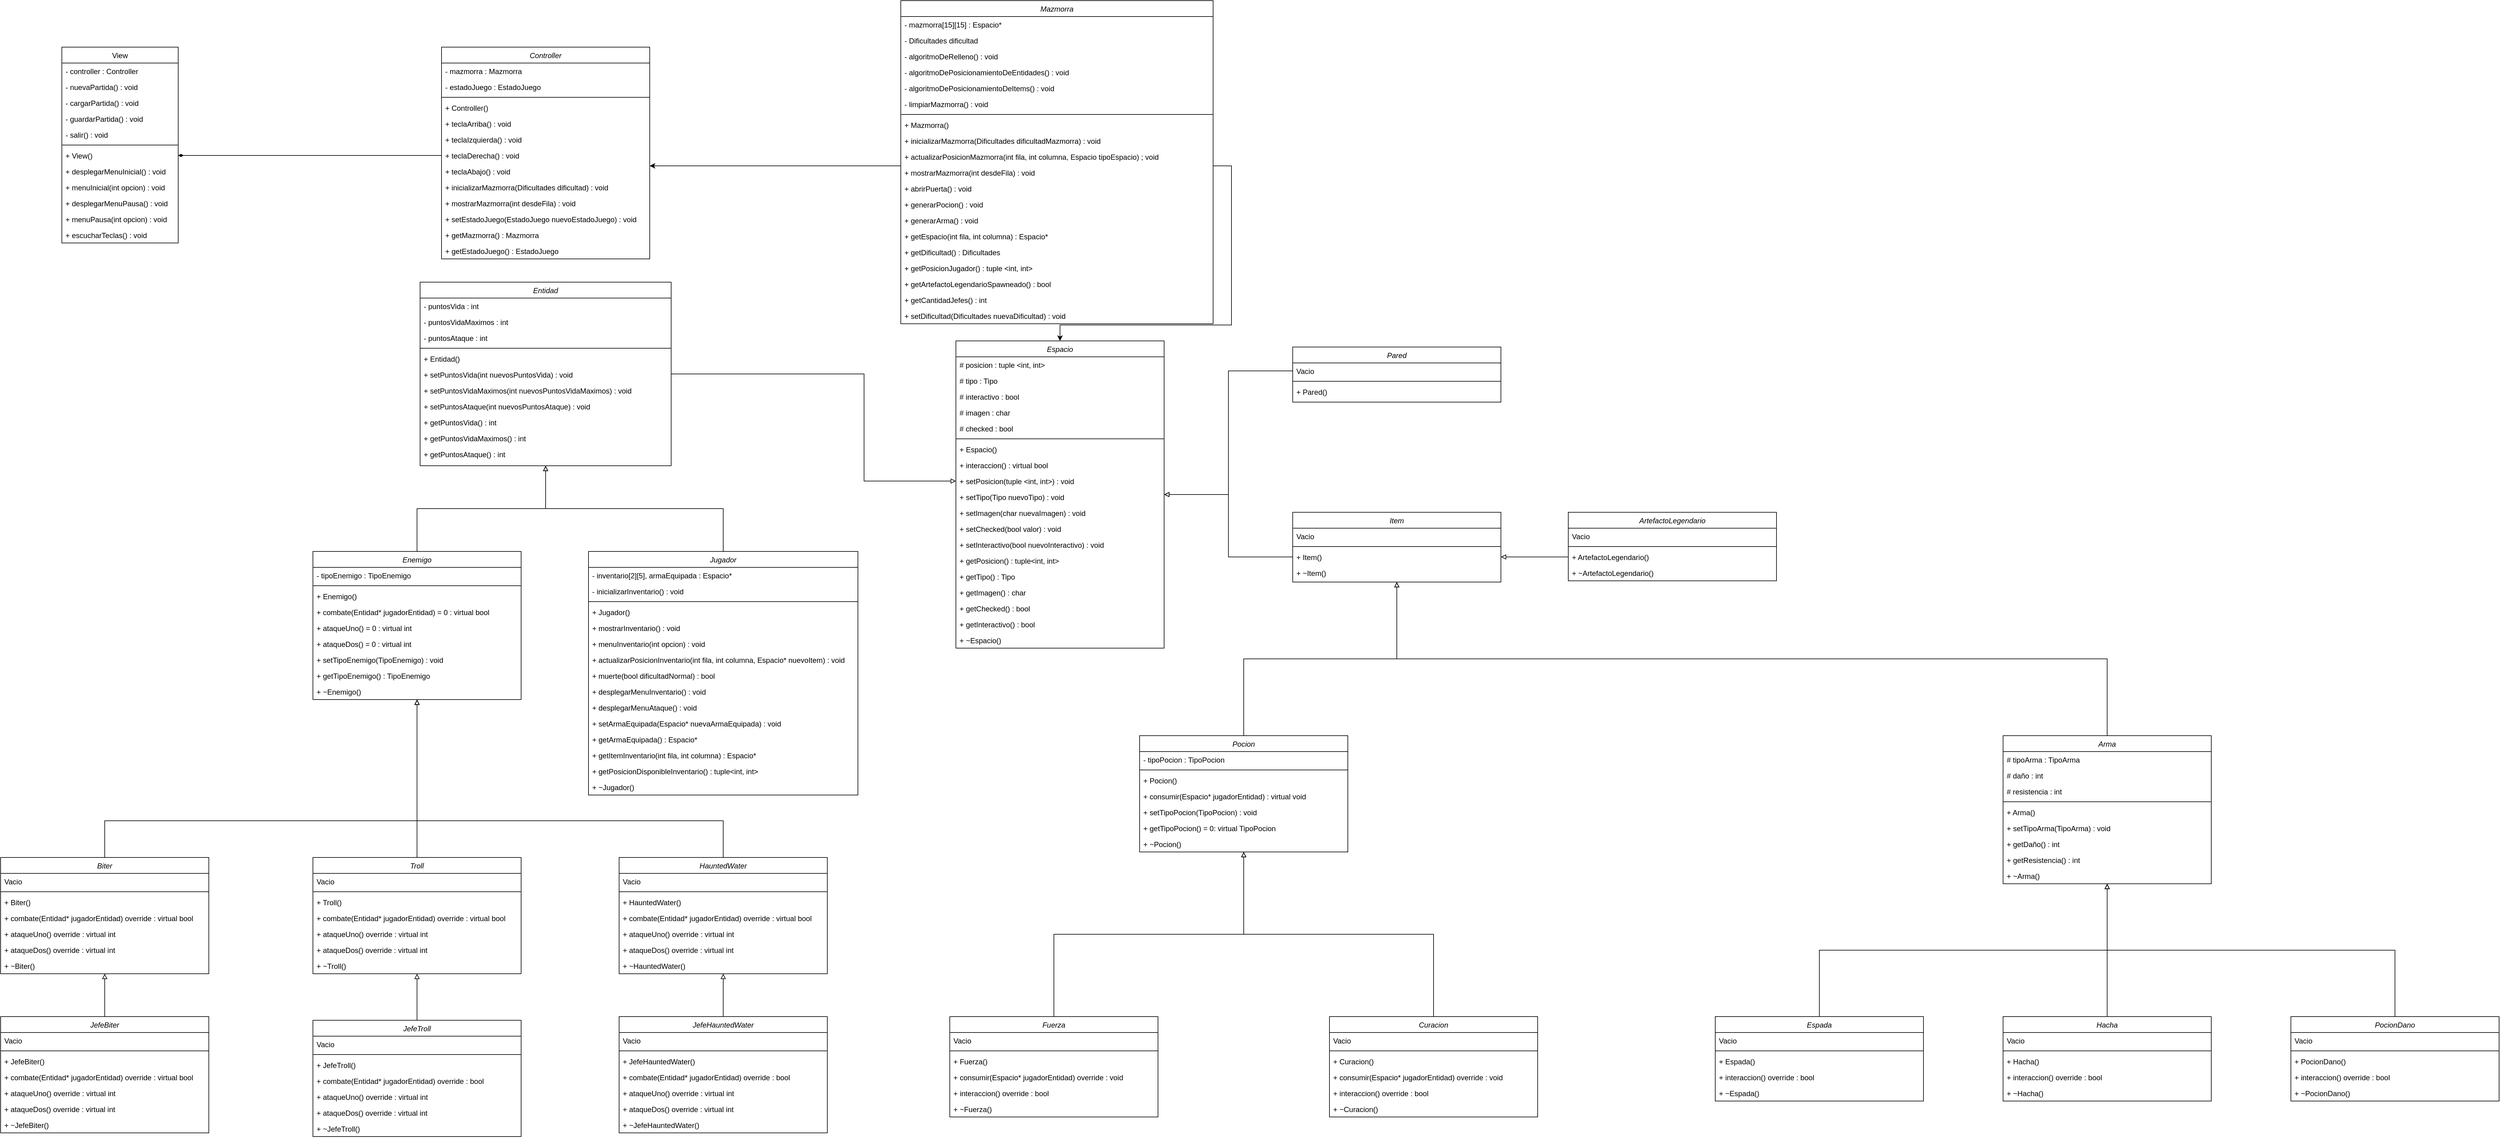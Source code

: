 <mxfile version="14.7.3" type="github">
  <diagram id="C5RBs43oDa-KdzZeNtuy" name="Page-1">
    <mxGraphModel dx="3342" dy="2534" grid="1" gridSize="10" guides="1" tooltips="1" connect="1" arrows="1" fold="1" page="1" pageScale="1" pageWidth="1200" pageHeight="1920" math="0" shadow="0">
      <root>
        <mxCell id="WIyWlLk6GJQsqaUBKTNV-0" />
        <mxCell id="WIyWlLk6GJQsqaUBKTNV-1" parent="WIyWlLk6GJQsqaUBKTNV-0" />
        <mxCell id="zkfFHV4jXpPFQw0GAbJ--0" value="Controller" style="swimlane;fontStyle=2;align=center;verticalAlign=top;childLayout=stackLayout;horizontal=1;startSize=26;horizontalStack=0;resizeParent=1;resizeLast=0;collapsible=1;marginBottom=0;rounded=0;shadow=0;strokeWidth=1;" parent="WIyWlLk6GJQsqaUBKTNV-1" vertex="1">
          <mxGeometry x="-1410" y="-684" width="340" height="346" as="geometry">
            <mxRectangle x="230" y="140" width="160" height="26" as="alternateBounds" />
          </mxGeometry>
        </mxCell>
        <mxCell id="zkfFHV4jXpPFQw0GAbJ--1" value="- mazmorra : Mazmorra " style="text;align=left;verticalAlign=top;spacingLeft=4;spacingRight=4;overflow=hidden;rotatable=0;points=[[0,0.5],[1,0.5]];portConstraint=eastwest;" parent="zkfFHV4jXpPFQw0GAbJ--0" vertex="1">
          <mxGeometry y="26" width="340" height="26" as="geometry" />
        </mxCell>
        <mxCell id="zkfFHV4jXpPFQw0GAbJ--3" value="- estadoJuego : EstadoJuego" style="text;align=left;verticalAlign=top;spacingLeft=4;spacingRight=4;overflow=hidden;rotatable=0;points=[[0,0.5],[1,0.5]];portConstraint=eastwest;rounded=0;shadow=0;html=0;" parent="zkfFHV4jXpPFQw0GAbJ--0" vertex="1">
          <mxGeometry y="52" width="340" height="26" as="geometry" />
        </mxCell>
        <mxCell id="zkfFHV4jXpPFQw0GAbJ--4" value="" style="line;html=1;strokeWidth=1;align=left;verticalAlign=middle;spacingTop=-1;spacingLeft=3;spacingRight=3;rotatable=0;labelPosition=right;points=[];portConstraint=eastwest;" parent="zkfFHV4jXpPFQw0GAbJ--0" vertex="1">
          <mxGeometry y="78" width="340" height="8" as="geometry" />
        </mxCell>
        <mxCell id="zkfFHV4jXpPFQw0GAbJ--5" value="+ Controller()" style="text;align=left;verticalAlign=top;spacingLeft=4;spacingRight=4;overflow=hidden;rotatable=0;points=[[0,0.5],[1,0.5]];portConstraint=eastwest;" parent="zkfFHV4jXpPFQw0GAbJ--0" vertex="1">
          <mxGeometry y="86" width="340" height="26" as="geometry" />
        </mxCell>
        <mxCell id="2GRMFaSBO9r2TRdRH1V8-9" value="+ teclaArriba() : void" style="text;align=left;verticalAlign=top;spacingLeft=4;spacingRight=4;overflow=hidden;rotatable=0;points=[[0,0.5],[1,0.5]];portConstraint=eastwest;" parent="zkfFHV4jXpPFQw0GAbJ--0" vertex="1">
          <mxGeometry y="112" width="340" height="26" as="geometry" />
        </mxCell>
        <mxCell id="2GRMFaSBO9r2TRdRH1V8-10" value="+ teclaIzquierda() : void" style="text;align=left;verticalAlign=top;spacingLeft=4;spacingRight=4;overflow=hidden;rotatable=0;points=[[0,0.5],[1,0.5]];portConstraint=eastwest;" parent="zkfFHV4jXpPFQw0GAbJ--0" vertex="1">
          <mxGeometry y="138" width="340" height="26" as="geometry" />
        </mxCell>
        <mxCell id="2GRMFaSBO9r2TRdRH1V8-11" value="+ teclaDerecha() : void" style="text;align=left;verticalAlign=top;spacingLeft=4;spacingRight=4;overflow=hidden;rotatable=0;points=[[0,0.5],[1,0.5]];portConstraint=eastwest;" parent="zkfFHV4jXpPFQw0GAbJ--0" vertex="1">
          <mxGeometry y="164" width="340" height="26" as="geometry" />
        </mxCell>
        <mxCell id="2GRMFaSBO9r2TRdRH1V8-12" value="+ teclaAbajo() : void" style="text;align=left;verticalAlign=top;spacingLeft=4;spacingRight=4;overflow=hidden;rotatable=0;points=[[0,0.5],[1,0.5]];portConstraint=eastwest;" parent="zkfFHV4jXpPFQw0GAbJ--0" vertex="1">
          <mxGeometry y="190" width="340" height="26" as="geometry" />
        </mxCell>
        <mxCell id="2GRMFaSBO9r2TRdRH1V8-13" value="+ inicializarMazmorra(Dificultades dificultad) : void" style="text;align=left;verticalAlign=top;spacingLeft=4;spacingRight=4;overflow=hidden;rotatable=0;points=[[0,0.5],[1,0.5]];portConstraint=eastwest;" parent="zkfFHV4jXpPFQw0GAbJ--0" vertex="1">
          <mxGeometry y="216" width="340" height="26" as="geometry" />
        </mxCell>
        <mxCell id="2GRMFaSBO9r2TRdRH1V8-14" value="+ mostrarMazmorra(int desdeFila) : void" style="text;align=left;verticalAlign=top;spacingLeft=4;spacingRight=4;overflow=hidden;rotatable=0;points=[[0,0.5],[1,0.5]];portConstraint=eastwest;" parent="zkfFHV4jXpPFQw0GAbJ--0" vertex="1">
          <mxGeometry y="242" width="340" height="26" as="geometry" />
        </mxCell>
        <mxCell id="ZZXj9wmormyiV32Zbm9v-25" value="+ setEstadoJuego(EstadoJuego nuevoEstadoJuego) : void" style="text;align=left;verticalAlign=top;spacingLeft=4;spacingRight=4;overflow=hidden;rotatable=0;points=[[0,0.5],[1,0.5]];portConstraint=eastwest;" parent="zkfFHV4jXpPFQw0GAbJ--0" vertex="1">
          <mxGeometry y="268" width="340" height="26" as="geometry" />
        </mxCell>
        <mxCell id="2GRMFaSBO9r2TRdRH1V8-15" value="+ getMazmorra() : Mazmorra " style="text;align=left;verticalAlign=top;spacingLeft=4;spacingRight=4;overflow=hidden;rotatable=0;points=[[0,0.5],[1,0.5]];portConstraint=eastwest;" parent="zkfFHV4jXpPFQw0GAbJ--0" vertex="1">
          <mxGeometry y="294" width="340" height="26" as="geometry" />
        </mxCell>
        <mxCell id="2GRMFaSBO9r2TRdRH1V8-16" value="+ getEstadoJuego() : EstadoJuego " style="text;align=left;verticalAlign=top;spacingLeft=4;spacingRight=4;overflow=hidden;rotatable=0;points=[[0,0.5],[1,0.5]];portConstraint=eastwest;" parent="zkfFHV4jXpPFQw0GAbJ--0" vertex="1">
          <mxGeometry y="320" width="340" height="26" as="geometry" />
        </mxCell>
        <mxCell id="zkfFHV4jXpPFQw0GAbJ--17" value="View" style="swimlane;fontStyle=0;align=center;verticalAlign=top;childLayout=stackLayout;horizontal=1;startSize=26;horizontalStack=0;resizeParent=1;resizeLast=0;collapsible=1;marginBottom=0;rounded=0;shadow=0;strokeWidth=1;" parent="WIyWlLk6GJQsqaUBKTNV-1" vertex="1">
          <mxGeometry x="-2030" y="-684" width="190" height="320" as="geometry">
            <mxRectangle x="550" y="140" width="160" height="26" as="alternateBounds" />
          </mxGeometry>
        </mxCell>
        <mxCell id="zkfFHV4jXpPFQw0GAbJ--18" value="- controller : Controller " style="text;align=left;verticalAlign=top;spacingLeft=4;spacingRight=4;overflow=hidden;rotatable=0;points=[[0,0.5],[1,0.5]];portConstraint=eastwest;" parent="zkfFHV4jXpPFQw0GAbJ--17" vertex="1">
          <mxGeometry y="26" width="190" height="26" as="geometry" />
        </mxCell>
        <mxCell id="zkfFHV4jXpPFQw0GAbJ--20" value="- nuevaPartida() : void" style="text;align=left;verticalAlign=top;spacingLeft=4;spacingRight=4;overflow=hidden;rotatable=0;points=[[0,0.5],[1,0.5]];portConstraint=eastwest;rounded=0;shadow=0;html=0;" parent="zkfFHV4jXpPFQw0GAbJ--17" vertex="1">
          <mxGeometry y="52" width="190" height="26" as="geometry" />
        </mxCell>
        <mxCell id="zkfFHV4jXpPFQw0GAbJ--21" value="- cargarPartida() : void" style="text;align=left;verticalAlign=top;spacingLeft=4;spacingRight=4;overflow=hidden;rotatable=0;points=[[0,0.5],[1,0.5]];portConstraint=eastwest;rounded=0;shadow=0;html=0;" parent="zkfFHV4jXpPFQw0GAbJ--17" vertex="1">
          <mxGeometry y="78" width="190" height="26" as="geometry" />
        </mxCell>
        <mxCell id="zkfFHV4jXpPFQw0GAbJ--22" value="- guardarPartida() : void" style="text;align=left;verticalAlign=top;spacingLeft=4;spacingRight=4;overflow=hidden;rotatable=0;points=[[0,0.5],[1,0.5]];portConstraint=eastwest;rounded=0;shadow=0;html=0;" parent="zkfFHV4jXpPFQw0GAbJ--17" vertex="1">
          <mxGeometry y="104" width="190" height="26" as="geometry" />
        </mxCell>
        <mxCell id="2GRMFaSBO9r2TRdRH1V8-0" value="- salir() : void" style="text;align=left;verticalAlign=top;spacingLeft=4;spacingRight=4;overflow=hidden;rotatable=0;points=[[0,0.5],[1,0.5]];portConstraint=eastwest;rounded=0;shadow=0;html=0;" parent="zkfFHV4jXpPFQw0GAbJ--17" vertex="1">
          <mxGeometry y="130" width="190" height="26" as="geometry" />
        </mxCell>
        <mxCell id="zkfFHV4jXpPFQw0GAbJ--23" value="" style="line;html=1;strokeWidth=1;align=left;verticalAlign=middle;spacingTop=-1;spacingLeft=3;spacingRight=3;rotatable=0;labelPosition=right;points=[];portConstraint=eastwest;" parent="zkfFHV4jXpPFQw0GAbJ--17" vertex="1">
          <mxGeometry y="156" width="190" height="8" as="geometry" />
        </mxCell>
        <mxCell id="zkfFHV4jXpPFQw0GAbJ--24" value="+ View()" style="text;align=left;verticalAlign=top;spacingLeft=4;spacingRight=4;overflow=hidden;rotatable=0;points=[[0,0.5],[1,0.5]];portConstraint=eastwest;" parent="zkfFHV4jXpPFQw0GAbJ--17" vertex="1">
          <mxGeometry y="164" width="190" height="26" as="geometry" />
        </mxCell>
        <mxCell id="zkfFHV4jXpPFQw0GAbJ--25" value="+ desplegarMenuInicial() : void" style="text;align=left;verticalAlign=top;spacingLeft=4;spacingRight=4;overflow=hidden;rotatable=0;points=[[0,0.5],[1,0.5]];portConstraint=eastwest;" parent="zkfFHV4jXpPFQw0GAbJ--17" vertex="1">
          <mxGeometry y="190" width="190" height="26" as="geometry" />
        </mxCell>
        <mxCell id="2GRMFaSBO9r2TRdRH1V8-1" value="+ menuInicial(int opcion)  : void" style="text;align=left;verticalAlign=top;spacingLeft=4;spacingRight=4;overflow=hidden;rotatable=0;points=[[0,0.5],[1,0.5]];portConstraint=eastwest;" parent="zkfFHV4jXpPFQw0GAbJ--17" vertex="1">
          <mxGeometry y="216" width="190" height="26" as="geometry" />
        </mxCell>
        <mxCell id="2GRMFaSBO9r2TRdRH1V8-2" value="+ desplegarMenuPausa() : void" style="text;align=left;verticalAlign=top;spacingLeft=4;spacingRight=4;overflow=hidden;rotatable=0;points=[[0,0.5],[1,0.5]];portConstraint=eastwest;" parent="zkfFHV4jXpPFQw0GAbJ--17" vertex="1">
          <mxGeometry y="242" width="190" height="26" as="geometry" />
        </mxCell>
        <mxCell id="2GRMFaSBO9r2TRdRH1V8-4" value="+ menuPausa(int opcion) : void" style="text;align=left;verticalAlign=top;spacingLeft=4;spacingRight=4;overflow=hidden;rotatable=0;points=[[0,0.5],[1,0.5]];portConstraint=eastwest;" parent="zkfFHV4jXpPFQw0GAbJ--17" vertex="1">
          <mxGeometry y="268" width="190" height="26" as="geometry" />
        </mxCell>
        <mxCell id="2GRMFaSBO9r2TRdRH1V8-8" value="+ escucharTeclas() : void" style="text;align=left;verticalAlign=top;spacingLeft=4;spacingRight=4;overflow=hidden;rotatable=0;points=[[0,0.5],[1,0.5]];portConstraint=eastwest;" parent="zkfFHV4jXpPFQw0GAbJ--17" vertex="1">
          <mxGeometry y="294" width="190" height="26" as="geometry" />
        </mxCell>
        <mxCell id="2GRMFaSBO9r2TRdRH1V8-110" style="edgeStyle=orthogonalEdgeStyle;rounded=0;orthogonalLoop=1;jettySize=auto;html=1;exitX=0.5;exitY=0;exitDx=0;exitDy=0;endArrow=block;endFill=0;" parent="WIyWlLk6GJQsqaUBKTNV-1" source="2GRMFaSBO9r2TRdRH1V8-17" target="2GRMFaSBO9r2TRdRH1V8-61" edge="1">
          <mxGeometry relative="1" as="geometry" />
        </mxCell>
        <mxCell id="2GRMFaSBO9r2TRdRH1V8-17" value="Arma" style="swimlane;fontStyle=2;align=center;verticalAlign=top;childLayout=stackLayout;horizontal=1;startSize=26;horizontalStack=0;resizeParent=1;resizeLast=0;collapsible=1;marginBottom=0;rounded=0;shadow=0;strokeWidth=1;" parent="WIyWlLk6GJQsqaUBKTNV-1" vertex="1">
          <mxGeometry x="1140" y="441" width="340" height="242" as="geometry">
            <mxRectangle x="230" y="140" width="160" height="26" as="alternateBounds" />
          </mxGeometry>
        </mxCell>
        <mxCell id="8JtLp7bPuvOUU39rvz76-6" value="# tipoArma : TipoArma" style="text;align=left;verticalAlign=top;spacingLeft=4;spacingRight=4;overflow=hidden;rotatable=0;points=[[0,0.5],[1,0.5]];portConstraint=eastwest;" parent="2GRMFaSBO9r2TRdRH1V8-17" vertex="1">
          <mxGeometry y="26" width="340" height="26" as="geometry" />
        </mxCell>
        <mxCell id="8JtLp7bPuvOUU39rvz76-5" value="# daño : int" style="text;align=left;verticalAlign=top;spacingLeft=4;spacingRight=4;overflow=hidden;rotatable=0;points=[[0,0.5],[1,0.5]];portConstraint=eastwest;" parent="2GRMFaSBO9r2TRdRH1V8-17" vertex="1">
          <mxGeometry y="52" width="340" height="26" as="geometry" />
        </mxCell>
        <mxCell id="2GRMFaSBO9r2TRdRH1V8-18" value="# resistencia : int" style="text;align=left;verticalAlign=top;spacingLeft=4;spacingRight=4;overflow=hidden;rotatable=0;points=[[0,0.5],[1,0.5]];portConstraint=eastwest;" parent="2GRMFaSBO9r2TRdRH1V8-17" vertex="1">
          <mxGeometry y="78" width="340" height="26" as="geometry" />
        </mxCell>
        <mxCell id="2GRMFaSBO9r2TRdRH1V8-20" value="" style="line;html=1;strokeWidth=1;align=left;verticalAlign=middle;spacingTop=-1;spacingLeft=3;spacingRight=3;rotatable=0;labelPosition=right;points=[];portConstraint=eastwest;" parent="2GRMFaSBO9r2TRdRH1V8-17" vertex="1">
          <mxGeometry y="104" width="340" height="8" as="geometry" />
        </mxCell>
        <mxCell id="8JtLp7bPuvOUU39rvz76-4" value="+ Arma()" style="text;align=left;verticalAlign=top;spacingLeft=4;spacingRight=4;overflow=hidden;rotatable=0;points=[[0,0.5],[1,0.5]];portConstraint=eastwest;" parent="2GRMFaSBO9r2TRdRH1V8-17" vertex="1">
          <mxGeometry y="112" width="340" height="26" as="geometry" />
        </mxCell>
        <mxCell id="8JtLp7bPuvOUU39rvz76-61" value="+ setTipoArma(TipoArma) : void" style="text;align=left;verticalAlign=top;spacingLeft=4;spacingRight=4;overflow=hidden;rotatable=0;points=[[0,0.5],[1,0.5]];portConstraint=eastwest;" parent="2GRMFaSBO9r2TRdRH1V8-17" vertex="1">
          <mxGeometry y="138" width="340" height="26" as="geometry" />
        </mxCell>
        <mxCell id="8JtLp7bPuvOUU39rvz76-11" value="+ getDaño() : int" style="text;align=left;verticalAlign=top;spacingLeft=4;spacingRight=4;overflow=hidden;rotatable=0;points=[[0,0.5],[1,0.5]];portConstraint=eastwest;" parent="2GRMFaSBO9r2TRdRH1V8-17" vertex="1">
          <mxGeometry y="164" width="340" height="26" as="geometry" />
        </mxCell>
        <mxCell id="9jf3q3UYssjwX_LK2hYv-1" value="+ getResistencia() : int" style="text;align=left;verticalAlign=top;spacingLeft=4;spacingRight=4;overflow=hidden;rotatable=0;points=[[0,0.5],[1,0.5]];portConstraint=eastwest;" parent="2GRMFaSBO9r2TRdRH1V8-17" vertex="1">
          <mxGeometry y="190" width="340" height="26" as="geometry" />
        </mxCell>
        <mxCell id="2GRMFaSBO9r2TRdRH1V8-21" value="+ ~Arma()" style="text;align=left;verticalAlign=top;spacingLeft=4;spacingRight=4;overflow=hidden;rotatable=0;points=[[0,0.5],[1,0.5]];portConstraint=eastwest;" parent="2GRMFaSBO9r2TRdRH1V8-17" vertex="1">
          <mxGeometry y="216" width="340" height="26" as="geometry" />
        </mxCell>
        <mxCell id="2GRMFaSBO9r2TRdRH1V8-31" value="ArtefactoLegendario" style="swimlane;fontStyle=2;align=center;verticalAlign=top;childLayout=stackLayout;horizontal=1;startSize=26;horizontalStack=0;resizeParent=1;resizeLast=0;collapsible=1;marginBottom=0;rounded=0;shadow=0;strokeWidth=1;" parent="WIyWlLk6GJQsqaUBKTNV-1" vertex="1">
          <mxGeometry x="430" y="76" width="340" height="112" as="geometry">
            <mxRectangle x="230" y="140" width="160" height="26" as="alternateBounds" />
          </mxGeometry>
        </mxCell>
        <mxCell id="2GRMFaSBO9r2TRdRH1V8-32" value="Vacio" style="text;align=left;verticalAlign=top;spacingLeft=4;spacingRight=4;overflow=hidden;rotatable=0;points=[[0,0.5],[1,0.5]];portConstraint=eastwest;" parent="2GRMFaSBO9r2TRdRH1V8-31" vertex="1">
          <mxGeometry y="26" width="340" height="26" as="geometry" />
        </mxCell>
        <mxCell id="2GRMFaSBO9r2TRdRH1V8-33" value="" style="line;html=1;strokeWidth=1;align=left;verticalAlign=middle;spacingTop=-1;spacingLeft=3;spacingRight=3;rotatable=0;labelPosition=right;points=[];portConstraint=eastwest;" parent="2GRMFaSBO9r2TRdRH1V8-31" vertex="1">
          <mxGeometry y="52" width="340" height="8" as="geometry" />
        </mxCell>
        <mxCell id="2GRMFaSBO9r2TRdRH1V8-34" value="+ ArtefactoLegendario()" style="text;align=left;verticalAlign=top;spacingLeft=4;spacingRight=4;overflow=hidden;rotatable=0;points=[[0,0.5],[1,0.5]];portConstraint=eastwest;" parent="2GRMFaSBO9r2TRdRH1V8-31" vertex="1">
          <mxGeometry y="60" width="340" height="26" as="geometry" />
        </mxCell>
        <mxCell id="9jf3q3UYssjwX_LK2hYv-4" value="+ ~ArtefactoLegendario()" style="text;align=left;verticalAlign=top;spacingLeft=4;spacingRight=4;overflow=hidden;rotatable=0;points=[[0,0.5],[1,0.5]];portConstraint=eastwest;" parent="2GRMFaSBO9r2TRdRH1V8-31" vertex="1">
          <mxGeometry y="86" width="340" height="26" as="geometry" />
        </mxCell>
        <mxCell id="8JtLp7bPuvOUU39rvz76-16" style="edgeStyle=orthogonalEdgeStyle;rounded=0;orthogonalLoop=1;jettySize=auto;html=1;exitX=0.5;exitY=0;exitDx=0;exitDy=0;endArrow=block;endFill=0;" parent="WIyWlLk6GJQsqaUBKTNV-1" source="2GRMFaSBO9r2TRdRH1V8-35" target="2GRMFaSBO9r2TRdRH1V8-95" edge="1">
          <mxGeometry relative="1" as="geometry" />
        </mxCell>
        <mxCell id="2GRMFaSBO9r2TRdRH1V8-35" value="Enemigo" style="swimlane;fontStyle=2;align=center;verticalAlign=top;childLayout=stackLayout;horizontal=1;startSize=26;horizontalStack=0;resizeParent=1;resizeLast=0;collapsible=1;marginBottom=0;rounded=0;shadow=0;strokeWidth=1;" parent="WIyWlLk6GJQsqaUBKTNV-1" vertex="1">
          <mxGeometry x="-1620" y="140" width="340" height="242" as="geometry">
            <mxRectangle x="230" y="140" width="160" height="26" as="alternateBounds" />
          </mxGeometry>
        </mxCell>
        <mxCell id="2GRMFaSBO9r2TRdRH1V8-36" value="- tipoEnemigo : TipoEnemigo" style="text;align=left;verticalAlign=top;spacingLeft=4;spacingRight=4;overflow=hidden;rotatable=0;points=[[0,0.5],[1,0.5]];portConstraint=eastwest;" parent="2GRMFaSBO9r2TRdRH1V8-35" vertex="1">
          <mxGeometry y="26" width="340" height="26" as="geometry" />
        </mxCell>
        <mxCell id="2GRMFaSBO9r2TRdRH1V8-37" value="" style="line;html=1;strokeWidth=1;align=left;verticalAlign=middle;spacingTop=-1;spacingLeft=3;spacingRight=3;rotatable=0;labelPosition=right;points=[];portConstraint=eastwest;" parent="2GRMFaSBO9r2TRdRH1V8-35" vertex="1">
          <mxGeometry y="52" width="340" height="8" as="geometry" />
        </mxCell>
        <mxCell id="9jf3q3UYssjwX_LK2hYv-29" value="+ Enemigo()" style="text;align=left;verticalAlign=top;spacingLeft=4;spacingRight=4;overflow=hidden;rotatable=0;points=[[0,0.5],[1,0.5]];portConstraint=eastwest;" parent="2GRMFaSBO9r2TRdRH1V8-35" vertex="1">
          <mxGeometry y="60" width="340" height="26" as="geometry" />
        </mxCell>
        <mxCell id="9jf3q3UYssjwX_LK2hYv-3" value="+ combate(Entidad* jugadorEntidad) = 0 : virtual bool" style="text;align=left;verticalAlign=top;spacingLeft=4;spacingRight=4;overflow=hidden;rotatable=0;points=[[0,0.5],[1,0.5]];portConstraint=eastwest;" parent="2GRMFaSBO9r2TRdRH1V8-35" vertex="1">
          <mxGeometry y="86" width="340" height="26" as="geometry" />
        </mxCell>
        <mxCell id="w_263o6lL3gR9a2WMvDX-3" value="+ ataqueUno() = 0 : virtual int" style="text;align=left;verticalAlign=top;spacingLeft=4;spacingRight=4;overflow=hidden;rotatable=0;points=[[0,0.5],[1,0.5]];portConstraint=eastwest;" parent="2GRMFaSBO9r2TRdRH1V8-35" vertex="1">
          <mxGeometry y="112" width="340" height="26" as="geometry" />
        </mxCell>
        <mxCell id="w_263o6lL3gR9a2WMvDX-4" value="+ ataqueDos() = 0 : virtual int" style="text;align=left;verticalAlign=top;spacingLeft=4;spacingRight=4;overflow=hidden;rotatable=0;points=[[0,0.5],[1,0.5]];portConstraint=eastwest;" parent="2GRMFaSBO9r2TRdRH1V8-35" vertex="1">
          <mxGeometry y="138" width="340" height="26" as="geometry" />
        </mxCell>
        <mxCell id="ZZXj9wmormyiV32Zbm9v-15" value="+ setTipoEnemigo(TipoEnemigo) : void" style="text;align=left;verticalAlign=top;spacingLeft=4;spacingRight=4;overflow=hidden;rotatable=0;points=[[0,0.5],[1,0.5]];portConstraint=eastwest;" parent="2GRMFaSBO9r2TRdRH1V8-35" vertex="1">
          <mxGeometry y="164" width="340" height="26" as="geometry" />
        </mxCell>
        <mxCell id="9jf3q3UYssjwX_LK2hYv-2" value="+ getTipoEnemigo() : TipoEnemigo" style="text;align=left;verticalAlign=top;spacingLeft=4;spacingRight=4;overflow=hidden;rotatable=0;points=[[0,0.5],[1,0.5]];portConstraint=eastwest;" parent="2GRMFaSBO9r2TRdRH1V8-35" vertex="1">
          <mxGeometry y="190" width="340" height="26" as="geometry" />
        </mxCell>
        <mxCell id="2GRMFaSBO9r2TRdRH1V8-38" value="+ ~Enemigo()" style="text;align=left;verticalAlign=top;spacingLeft=4;spacingRight=4;overflow=hidden;rotatable=0;points=[[0,0.5],[1,0.5]];portConstraint=eastwest;" parent="2GRMFaSBO9r2TRdRH1V8-35" vertex="1">
          <mxGeometry y="216" width="340" height="26" as="geometry" />
        </mxCell>
        <mxCell id="2GRMFaSBO9r2TRdRH1V8-39" value="Espacio" style="swimlane;fontStyle=2;align=center;verticalAlign=top;childLayout=stackLayout;horizontal=1;startSize=26;horizontalStack=0;resizeParent=1;resizeLast=0;collapsible=1;marginBottom=0;rounded=0;shadow=0;strokeWidth=1;" parent="WIyWlLk6GJQsqaUBKTNV-1" vertex="1">
          <mxGeometry x="-570" y="-204" width="340" height="502" as="geometry">
            <mxRectangle x="230" y="140" width="160" height="26" as="alternateBounds" />
          </mxGeometry>
        </mxCell>
        <mxCell id="2GRMFaSBO9r2TRdRH1V8-44" value="# posicion : tuple &lt;int, int&gt;" style="text;align=left;verticalAlign=top;spacingLeft=4;spacingRight=4;overflow=hidden;rotatable=0;points=[[0,0.5],[1,0.5]];portConstraint=eastwest;" parent="2GRMFaSBO9r2TRdRH1V8-39" vertex="1">
          <mxGeometry y="26" width="340" height="26" as="geometry" />
        </mxCell>
        <mxCell id="2GRMFaSBO9r2TRdRH1V8-45" value="# tipo : Tipo" style="text;align=left;verticalAlign=top;spacingLeft=4;spacingRight=4;overflow=hidden;rotatable=0;points=[[0,0.5],[1,0.5]];portConstraint=eastwest;" parent="2GRMFaSBO9r2TRdRH1V8-39" vertex="1">
          <mxGeometry y="52" width="340" height="26" as="geometry" />
        </mxCell>
        <mxCell id="2GRMFaSBO9r2TRdRH1V8-46" value="# interactivo : bool" style="text;align=left;verticalAlign=top;spacingLeft=4;spacingRight=4;overflow=hidden;rotatable=0;points=[[0,0.5],[1,0.5]];portConstraint=eastwest;" parent="2GRMFaSBO9r2TRdRH1V8-39" vertex="1">
          <mxGeometry y="78" width="340" height="26" as="geometry" />
        </mxCell>
        <mxCell id="2GRMFaSBO9r2TRdRH1V8-47" value="# imagen : char" style="text;align=left;verticalAlign=top;spacingLeft=4;spacingRight=4;overflow=hidden;rotatable=0;points=[[0,0.5],[1,0.5]];portConstraint=eastwest;" parent="2GRMFaSBO9r2TRdRH1V8-39" vertex="1">
          <mxGeometry y="104" width="340" height="26" as="geometry" />
        </mxCell>
        <mxCell id="2GRMFaSBO9r2TRdRH1V8-40" value="# checked : bool" style="text;align=left;verticalAlign=top;spacingLeft=4;spacingRight=4;overflow=hidden;rotatable=0;points=[[0,0.5],[1,0.5]];portConstraint=eastwest;" parent="2GRMFaSBO9r2TRdRH1V8-39" vertex="1">
          <mxGeometry y="130" width="340" height="26" as="geometry" />
        </mxCell>
        <mxCell id="2GRMFaSBO9r2TRdRH1V8-41" value="" style="line;html=1;strokeWidth=1;align=left;verticalAlign=middle;spacingTop=-1;spacingLeft=3;spacingRight=3;rotatable=0;labelPosition=right;points=[];portConstraint=eastwest;" parent="2GRMFaSBO9r2TRdRH1V8-39" vertex="1">
          <mxGeometry y="156" width="340" height="8" as="geometry" />
        </mxCell>
        <mxCell id="2GRMFaSBO9r2TRdRH1V8-48" value="+ Espacio()" style="text;align=left;verticalAlign=top;spacingLeft=4;spacingRight=4;overflow=hidden;rotatable=0;points=[[0,0.5],[1,0.5]];portConstraint=eastwest;" parent="2GRMFaSBO9r2TRdRH1V8-39" vertex="1">
          <mxGeometry y="164" width="340" height="26" as="geometry" />
        </mxCell>
        <mxCell id="2GRMFaSBO9r2TRdRH1V8-49" value="+ interaccion() : virtual bool" style="text;align=left;verticalAlign=top;spacingLeft=4;spacingRight=4;overflow=hidden;rotatable=0;points=[[0,0.5],[1,0.5]];portConstraint=eastwest;" parent="2GRMFaSBO9r2TRdRH1V8-39" vertex="1">
          <mxGeometry y="190" width="340" height="26" as="geometry" />
        </mxCell>
        <mxCell id="HI5T1Dv-0sytuwEYHs_6-3" value="+ setPosicion(tuple &lt;int, int&gt;) : void" style="text;align=left;verticalAlign=top;spacingLeft=4;spacingRight=4;overflow=hidden;rotatable=0;points=[[0,0.5],[1,0.5]];portConstraint=eastwest;" parent="2GRMFaSBO9r2TRdRH1V8-39" vertex="1">
          <mxGeometry y="216" width="340" height="26" as="geometry" />
        </mxCell>
        <mxCell id="2GRMFaSBO9r2TRdRH1V8-50" value="+ setTipo(Tipo nuevoTipo) : void" style="text;align=left;verticalAlign=top;spacingLeft=4;spacingRight=4;overflow=hidden;rotatable=0;points=[[0,0.5],[1,0.5]];portConstraint=eastwest;" parent="2GRMFaSBO9r2TRdRH1V8-39" vertex="1">
          <mxGeometry y="242" width="340" height="26" as="geometry" />
        </mxCell>
        <mxCell id="2GRMFaSBO9r2TRdRH1V8-51" value="+ setImagen(char nuevaImagen) : void" style="text;align=left;verticalAlign=top;spacingLeft=4;spacingRight=4;overflow=hidden;rotatable=0;points=[[0,0.5],[1,0.5]];portConstraint=eastwest;" parent="2GRMFaSBO9r2TRdRH1V8-39" vertex="1">
          <mxGeometry y="268" width="340" height="26" as="geometry" />
        </mxCell>
        <mxCell id="wO72j-KMS1zTeXC6P3PC-0" value="+ setChecked(bool valor) : void" style="text;align=left;verticalAlign=top;spacingLeft=4;spacingRight=4;overflow=hidden;rotatable=0;points=[[0,0.5],[1,0.5]];portConstraint=eastwest;" vertex="1" parent="2GRMFaSBO9r2TRdRH1V8-39">
          <mxGeometry y="294" width="340" height="26" as="geometry" />
        </mxCell>
        <mxCell id="2GRMFaSBO9r2TRdRH1V8-52" value="+ setInteractivo(bool nuevoInteractivo) : void" style="text;align=left;verticalAlign=top;spacingLeft=4;spacingRight=4;overflow=hidden;rotatable=0;points=[[0,0.5],[1,0.5]];portConstraint=eastwest;" parent="2GRMFaSBO9r2TRdRH1V8-39" vertex="1">
          <mxGeometry y="320" width="340" height="26" as="geometry" />
        </mxCell>
        <mxCell id="2GRMFaSBO9r2TRdRH1V8-53" value="+ getPosicion() : tuple&lt;int, int&gt;" style="text;align=left;verticalAlign=top;spacingLeft=4;spacingRight=4;overflow=hidden;rotatable=0;points=[[0,0.5],[1,0.5]];portConstraint=eastwest;" parent="2GRMFaSBO9r2TRdRH1V8-39" vertex="1">
          <mxGeometry y="346" width="340" height="26" as="geometry" />
        </mxCell>
        <mxCell id="2GRMFaSBO9r2TRdRH1V8-54" value="+ getTipo() : Tipo" style="text;align=left;verticalAlign=top;spacingLeft=4;spacingRight=4;overflow=hidden;rotatable=0;points=[[0,0.5],[1,0.5]];portConstraint=eastwest;" parent="2GRMFaSBO9r2TRdRH1V8-39" vertex="1">
          <mxGeometry y="372" width="340" height="26" as="geometry" />
        </mxCell>
        <mxCell id="2GRMFaSBO9r2TRdRH1V8-55" value="+ getImagen() : char" style="text;align=left;verticalAlign=top;spacingLeft=4;spacingRight=4;overflow=hidden;rotatable=0;points=[[0,0.5],[1,0.5]];portConstraint=eastwest;" parent="2GRMFaSBO9r2TRdRH1V8-39" vertex="1">
          <mxGeometry y="398" width="340" height="26" as="geometry" />
        </mxCell>
        <mxCell id="2GRMFaSBO9r2TRdRH1V8-56" value="+ getChecked() : bool" style="text;align=left;verticalAlign=top;spacingLeft=4;spacingRight=4;overflow=hidden;rotatable=0;points=[[0,0.5],[1,0.5]];portConstraint=eastwest;" parent="2GRMFaSBO9r2TRdRH1V8-39" vertex="1">
          <mxGeometry y="424" width="340" height="26" as="geometry" />
        </mxCell>
        <mxCell id="2GRMFaSBO9r2TRdRH1V8-57" value="+ getInteractivo() : bool&#xa; " style="text;align=left;verticalAlign=top;spacingLeft=4;spacingRight=4;overflow=hidden;rotatable=0;points=[[0,0.5],[1,0.5]];portConstraint=eastwest;" parent="2GRMFaSBO9r2TRdRH1V8-39" vertex="1">
          <mxGeometry y="450" width="340" height="26" as="geometry" />
        </mxCell>
        <mxCell id="2GRMFaSBO9r2TRdRH1V8-42" value="+ ~Espacio() " style="text;align=left;verticalAlign=top;spacingLeft=4;spacingRight=4;overflow=hidden;rotatable=0;points=[[0,0.5],[1,0.5]];portConstraint=eastwest;" parent="2GRMFaSBO9r2TRdRH1V8-39" vertex="1">
          <mxGeometry y="476" width="340" height="26" as="geometry" />
        </mxCell>
        <mxCell id="2GRMFaSBO9r2TRdRH1V8-61" value="Item" style="swimlane;fontStyle=2;align=center;verticalAlign=top;childLayout=stackLayout;horizontal=1;startSize=26;horizontalStack=0;resizeParent=1;resizeLast=0;collapsible=1;marginBottom=0;rounded=0;shadow=0;strokeWidth=1;" parent="WIyWlLk6GJQsqaUBKTNV-1" vertex="1">
          <mxGeometry x="-20" y="76" width="340" height="114" as="geometry">
            <mxRectangle x="230" y="140" width="160" height="26" as="alternateBounds" />
          </mxGeometry>
        </mxCell>
        <mxCell id="2GRMFaSBO9r2TRdRH1V8-62" value="Vacio" style="text;align=left;verticalAlign=top;spacingLeft=4;spacingRight=4;overflow=hidden;rotatable=0;points=[[0,0.5],[1,0.5]];portConstraint=eastwest;" parent="2GRMFaSBO9r2TRdRH1V8-61" vertex="1">
          <mxGeometry y="26" width="340" height="26" as="geometry" />
        </mxCell>
        <mxCell id="2GRMFaSBO9r2TRdRH1V8-63" value="" style="line;html=1;strokeWidth=1;align=left;verticalAlign=middle;spacingTop=-1;spacingLeft=3;spacingRight=3;rotatable=0;labelPosition=right;points=[];portConstraint=eastwest;" parent="2GRMFaSBO9r2TRdRH1V8-61" vertex="1">
          <mxGeometry y="52" width="340" height="8" as="geometry" />
        </mxCell>
        <mxCell id="2GRMFaSBO9r2TRdRH1V8-71" value="+ Item()" style="text;align=left;verticalAlign=top;spacingLeft=4;spacingRight=4;overflow=hidden;rotatable=0;points=[[0,0.5],[1,0.5]];portConstraint=eastwest;" parent="2GRMFaSBO9r2TRdRH1V8-61" vertex="1">
          <mxGeometry y="60" width="340" height="26" as="geometry" />
        </mxCell>
        <mxCell id="2GRMFaSBO9r2TRdRH1V8-64" value="+ ~Item()" style="text;align=left;verticalAlign=top;spacingLeft=4;spacingRight=4;overflow=hidden;rotatable=0;points=[[0,0.5],[1,0.5]];portConstraint=eastwest;" parent="2GRMFaSBO9r2TRdRH1V8-61" vertex="1">
          <mxGeometry y="86" width="340" height="26" as="geometry" />
        </mxCell>
        <mxCell id="8JtLp7bPuvOUU39rvz76-17" style="edgeStyle=orthogonalEdgeStyle;rounded=0;orthogonalLoop=1;jettySize=auto;html=1;exitX=0.5;exitY=0;exitDx=0;exitDy=0;endArrow=block;endFill=0;" parent="WIyWlLk6GJQsqaUBKTNV-1" source="2GRMFaSBO9r2TRdRH1V8-65" target="2GRMFaSBO9r2TRdRH1V8-95" edge="1">
          <mxGeometry relative="1" as="geometry" />
        </mxCell>
        <mxCell id="2GRMFaSBO9r2TRdRH1V8-65" value="Jugador" style="swimlane;fontStyle=2;align=center;verticalAlign=top;childLayout=stackLayout;horizontal=1;startSize=26;horizontalStack=0;resizeParent=1;resizeLast=0;collapsible=1;marginBottom=0;rounded=0;shadow=0;strokeWidth=1;" parent="WIyWlLk6GJQsqaUBKTNV-1" vertex="1">
          <mxGeometry x="-1170" y="140" width="440" height="398" as="geometry">
            <mxRectangle x="230" y="140" width="160" height="26" as="alternateBounds" />
          </mxGeometry>
        </mxCell>
        <mxCell id="2GRMFaSBO9r2TRdRH1V8-66" value="- inventario[2][5], armaEquipada : Espacio*" style="text;align=left;verticalAlign=top;spacingLeft=4;spacingRight=4;overflow=hidden;rotatable=0;points=[[0,0.5],[1,0.5]];portConstraint=eastwest;" parent="2GRMFaSBO9r2TRdRH1V8-65" vertex="1">
          <mxGeometry y="26" width="440" height="26" as="geometry" />
        </mxCell>
        <mxCell id="ZZXj9wmormyiV32Zbm9v-24" value="- inicializarInventario() : void" style="text;align=left;verticalAlign=top;spacingLeft=4;spacingRight=4;overflow=hidden;rotatable=0;points=[[0,0.5],[1,0.5]];portConstraint=eastwest;" parent="2GRMFaSBO9r2TRdRH1V8-65" vertex="1">
          <mxGeometry y="52" width="440" height="26" as="geometry" />
        </mxCell>
        <mxCell id="2GRMFaSBO9r2TRdRH1V8-67" value="" style="line;html=1;strokeWidth=1;align=left;verticalAlign=middle;spacingTop=-1;spacingLeft=3;spacingRight=3;rotatable=0;labelPosition=right;points=[];portConstraint=eastwest;" parent="2GRMFaSBO9r2TRdRH1V8-65" vertex="1">
          <mxGeometry y="78" width="440" height="8" as="geometry" />
        </mxCell>
        <mxCell id="9jf3q3UYssjwX_LK2hYv-65" value="+ Jugador()" style="text;align=left;verticalAlign=top;spacingLeft=4;spacingRight=4;overflow=hidden;rotatable=0;points=[[0,0.5],[1,0.5]];portConstraint=eastwest;" parent="2GRMFaSBO9r2TRdRH1V8-65" vertex="1">
          <mxGeometry y="86" width="440" height="26" as="geometry" />
        </mxCell>
        <mxCell id="ZZXj9wmormyiV32Zbm9v-22" value="+ mostrarInventario() : void" style="text;align=left;verticalAlign=top;spacingLeft=4;spacingRight=4;overflow=hidden;rotatable=0;points=[[0,0.5],[1,0.5]];portConstraint=eastwest;" parent="2GRMFaSBO9r2TRdRH1V8-65" vertex="1">
          <mxGeometry y="112" width="440" height="26" as="geometry" />
        </mxCell>
        <mxCell id="ZZXj9wmormyiV32Zbm9v-28" value="+ menuInventario(int opcion) : void" style="text;align=left;verticalAlign=top;spacingLeft=4;spacingRight=4;overflow=hidden;rotatable=0;points=[[0,0.5],[1,0.5]];portConstraint=eastwest;" parent="2GRMFaSBO9r2TRdRH1V8-65" vertex="1">
          <mxGeometry y="138" width="440" height="26" as="geometry" />
        </mxCell>
        <mxCell id="ZZXj9wmormyiV32Zbm9v-20" value="+ actualizarPosicionInventario(int fila, int columna, Espacio* nuevoItem) : void" style="text;align=left;verticalAlign=top;spacingLeft=4;spacingRight=4;overflow=hidden;rotatable=0;points=[[0,0.5],[1,0.5]];portConstraint=eastwest;" parent="2GRMFaSBO9r2TRdRH1V8-65" vertex="1">
          <mxGeometry y="164" width="440" height="26" as="geometry" />
        </mxCell>
        <mxCell id="9jf3q3UYssjwX_LK2hYv-28" value="+ muerte(bool dificultadNormal) : bool" style="text;align=left;verticalAlign=top;spacingLeft=4;spacingRight=4;overflow=hidden;rotatable=0;points=[[0,0.5],[1,0.5]];portConstraint=eastwest;" parent="2GRMFaSBO9r2TRdRH1V8-65" vertex="1">
          <mxGeometry y="190" width="440" height="26" as="geometry" />
        </mxCell>
        <mxCell id="w_263o6lL3gR9a2WMvDX-17" value="+ desplegarMenuInventario() : void" style="text;align=left;verticalAlign=top;spacingLeft=4;spacingRight=4;overflow=hidden;rotatable=0;points=[[0,0.5],[1,0.5]];portConstraint=eastwest;" parent="2GRMFaSBO9r2TRdRH1V8-65" vertex="1">
          <mxGeometry y="216" width="440" height="26" as="geometry" />
        </mxCell>
        <mxCell id="w_263o6lL3gR9a2WMvDX-18" value="+ desplegarMenuAtaque() : void" style="text;align=left;verticalAlign=top;spacingLeft=4;spacingRight=4;overflow=hidden;rotatable=0;points=[[0,0.5],[1,0.5]];portConstraint=eastwest;" parent="2GRMFaSBO9r2TRdRH1V8-65" vertex="1">
          <mxGeometry y="242" width="440" height="26" as="geometry" />
        </mxCell>
        <mxCell id="w_263o6lL3gR9a2WMvDX-19" value="+ setArmaEquipada(Espacio* nuevaArmaEquipada) : void" style="text;align=left;verticalAlign=top;spacingLeft=4;spacingRight=4;overflow=hidden;rotatable=0;points=[[0,0.5],[1,0.5]];portConstraint=eastwest;" parent="2GRMFaSBO9r2TRdRH1V8-65" vertex="1">
          <mxGeometry y="268" width="440" height="26" as="geometry" />
        </mxCell>
        <mxCell id="ZZXj9wmormyiV32Zbm9v-29" value="+ getArmaEquipada() : Espacio*" style="text;align=left;verticalAlign=top;spacingLeft=4;spacingRight=4;overflow=hidden;rotatable=0;points=[[0,0.5],[1,0.5]];portConstraint=eastwest;" parent="2GRMFaSBO9r2TRdRH1V8-65" vertex="1">
          <mxGeometry y="294" width="440" height="26" as="geometry" />
        </mxCell>
        <mxCell id="ZZXj9wmormyiV32Zbm9v-30" value="+ getItemInventario(int fila, int columna) : Espacio*" style="text;align=left;verticalAlign=top;spacingLeft=4;spacingRight=4;overflow=hidden;rotatable=0;points=[[0,0.5],[1,0.5]];portConstraint=eastwest;" parent="2GRMFaSBO9r2TRdRH1V8-65" vertex="1">
          <mxGeometry y="320" width="440" height="26" as="geometry" />
        </mxCell>
        <mxCell id="ZZXj9wmormyiV32Zbm9v-23" value="+ getPosicionDisponibleInventario() : tuple&lt;int, int&gt; " style="text;align=left;verticalAlign=top;spacingLeft=4;spacingRight=4;overflow=hidden;rotatable=0;points=[[0,0.5],[1,0.5]];portConstraint=eastwest;" parent="2GRMFaSBO9r2TRdRH1V8-65" vertex="1">
          <mxGeometry y="346" width="440" height="26" as="geometry" />
        </mxCell>
        <mxCell id="2GRMFaSBO9r2TRdRH1V8-68" value="+ ~Jugador()" style="text;align=left;verticalAlign=top;spacingLeft=4;spacingRight=4;overflow=hidden;rotatable=0;points=[[0,0.5],[1,0.5]];portConstraint=eastwest;" parent="2GRMFaSBO9r2TRdRH1V8-65" vertex="1">
          <mxGeometry y="372" width="440" height="26" as="geometry" />
        </mxCell>
        <mxCell id="2GRMFaSBO9r2TRdRH1V8-73" value="Mazmorra" style="swimlane;fontStyle=2;align=center;verticalAlign=top;childLayout=stackLayout;horizontal=1;startSize=26;horizontalStack=0;resizeParent=1;resizeLast=0;collapsible=1;marginBottom=0;rounded=0;shadow=0;strokeWidth=1;" parent="WIyWlLk6GJQsqaUBKTNV-1" vertex="1">
          <mxGeometry x="-660" y="-760" width="510" height="528" as="geometry">
            <mxRectangle x="230" y="140" width="160" height="26" as="alternateBounds" />
          </mxGeometry>
        </mxCell>
        <mxCell id="2GRMFaSBO9r2TRdRH1V8-81" value="- mazmorra[15][15] : Espacio*" style="text;align=left;verticalAlign=top;spacingLeft=4;spacingRight=4;overflow=hidden;rotatable=0;points=[[0,0.5],[1,0.5]];portConstraint=eastwest;" parent="2GRMFaSBO9r2TRdRH1V8-73" vertex="1">
          <mxGeometry y="26" width="510" height="26" as="geometry" />
        </mxCell>
        <mxCell id="2GRMFaSBO9r2TRdRH1V8-82" value="- Dificultades dificultad" style="text;align=left;verticalAlign=top;spacingLeft=4;spacingRight=4;overflow=hidden;rotatable=0;points=[[0,0.5],[1,0.5]];portConstraint=eastwest;" parent="2GRMFaSBO9r2TRdRH1V8-73" vertex="1">
          <mxGeometry y="52" width="510" height="26" as="geometry" />
        </mxCell>
        <mxCell id="2GRMFaSBO9r2TRdRH1V8-83" value="- algoritmoDeRelleno() : void" style="text;align=left;verticalAlign=top;spacingLeft=4;spacingRight=4;overflow=hidden;rotatable=0;points=[[0,0.5],[1,0.5]];portConstraint=eastwest;" parent="2GRMFaSBO9r2TRdRH1V8-73" vertex="1">
          <mxGeometry y="78" width="510" height="26" as="geometry" />
        </mxCell>
        <mxCell id="9jf3q3UYssjwX_LK2hYv-66" value="- algoritmoDePosicionamientoDeEntidades() : void" style="text;align=left;verticalAlign=top;spacingLeft=4;spacingRight=4;overflow=hidden;rotatable=0;points=[[0,0.5],[1,0.5]];portConstraint=eastwest;" parent="2GRMFaSBO9r2TRdRH1V8-73" vertex="1">
          <mxGeometry y="104" width="510" height="26" as="geometry" />
        </mxCell>
        <mxCell id="9jf3q3UYssjwX_LK2hYv-67" value="- algoritmoDePosicionamientoDeItems() : void" style="text;align=left;verticalAlign=top;spacingLeft=4;spacingRight=4;overflow=hidden;rotatable=0;points=[[0,0.5],[1,0.5]];portConstraint=eastwest;" parent="2GRMFaSBO9r2TRdRH1V8-73" vertex="1">
          <mxGeometry y="130" width="510" height="26" as="geometry" />
        </mxCell>
        <mxCell id="2GRMFaSBO9r2TRdRH1V8-74" value="- limpiarMazmorra() : void" style="text;align=left;verticalAlign=top;spacingLeft=4;spacingRight=4;overflow=hidden;rotatable=0;points=[[0,0.5],[1,0.5]];portConstraint=eastwest;" parent="2GRMFaSBO9r2TRdRH1V8-73" vertex="1">
          <mxGeometry y="156" width="510" height="26" as="geometry" />
        </mxCell>
        <mxCell id="2GRMFaSBO9r2TRdRH1V8-75" value="" style="line;html=1;strokeWidth=1;align=left;verticalAlign=middle;spacingTop=-1;spacingLeft=3;spacingRight=3;rotatable=0;labelPosition=right;points=[];portConstraint=eastwest;" parent="2GRMFaSBO9r2TRdRH1V8-73" vertex="1">
          <mxGeometry y="182" width="510" height="8" as="geometry" />
        </mxCell>
        <mxCell id="2GRMFaSBO9r2TRdRH1V8-84" value="+ Mazmorra()" style="text;align=left;verticalAlign=top;spacingLeft=4;spacingRight=4;overflow=hidden;rotatable=0;points=[[0,0.5],[1,0.5]];portConstraint=eastwest;" parent="2GRMFaSBO9r2TRdRH1V8-73" vertex="1">
          <mxGeometry y="190" width="510" height="26" as="geometry" />
        </mxCell>
        <mxCell id="2GRMFaSBO9r2TRdRH1V8-85" value="+ inicializarMazmorra(Dificultades dificultadMazmorra) : void " style="text;align=left;verticalAlign=top;spacingLeft=4;spacingRight=4;overflow=hidden;rotatable=0;points=[[0,0.5],[1,0.5]];portConstraint=eastwest;" parent="2GRMFaSBO9r2TRdRH1V8-73" vertex="1">
          <mxGeometry y="216" width="510" height="26" as="geometry" />
        </mxCell>
        <mxCell id="2GRMFaSBO9r2TRdRH1V8-86" value="+ actualizarPosicionMazmorra(int fila, int columna, Espacio tipoEspacio) ; void" style="text;align=left;verticalAlign=top;spacingLeft=4;spacingRight=4;overflow=hidden;rotatable=0;points=[[0,0.5],[1,0.5]];portConstraint=eastwest;" parent="2GRMFaSBO9r2TRdRH1V8-73" vertex="1">
          <mxGeometry y="242" width="510" height="26" as="geometry" />
        </mxCell>
        <mxCell id="T0q7sEtE3U17ssFZX6H9-5" value="+ mostrarMazmorra(int desdeFila) : void " style="text;align=left;verticalAlign=top;spacingLeft=4;spacingRight=4;overflow=hidden;rotatable=0;points=[[0,0.5],[1,0.5]];portConstraint=eastwest;" parent="2GRMFaSBO9r2TRdRH1V8-73" vertex="1">
          <mxGeometry y="268" width="510" height="26" as="geometry" />
        </mxCell>
        <mxCell id="8JtLp7bPuvOUU39rvz76-19" value="+ abrirPuerta() : void" style="text;align=left;verticalAlign=top;spacingLeft=4;spacingRight=4;overflow=hidden;rotatable=0;points=[[0,0.5],[1,0.5]];portConstraint=eastwest;" parent="2GRMFaSBO9r2TRdRH1V8-73" vertex="1">
          <mxGeometry y="294" width="510" height="26" as="geometry" />
        </mxCell>
        <mxCell id="8JtLp7bPuvOUU39rvz76-20" value="+ generarPocion() : void " style="text;align=left;verticalAlign=top;spacingLeft=4;spacingRight=4;overflow=hidden;rotatable=0;points=[[0,0.5],[1,0.5]];portConstraint=eastwest;" parent="2GRMFaSBO9r2TRdRH1V8-73" vertex="1">
          <mxGeometry y="320" width="510" height="26" as="geometry" />
        </mxCell>
        <mxCell id="2GRMFaSBO9r2TRdRH1V8-76" value="+ generarArma() : void " style="text;align=left;verticalAlign=top;spacingLeft=4;spacingRight=4;overflow=hidden;rotatable=0;points=[[0,0.5],[1,0.5]];portConstraint=eastwest;" parent="2GRMFaSBO9r2TRdRH1V8-73" vertex="1">
          <mxGeometry y="346" width="510" height="26" as="geometry" />
        </mxCell>
        <mxCell id="2GRMFaSBO9r2TRdRH1V8-88" value="+ getEspacio(int fila, int columna) : Espacio*" style="text;align=left;verticalAlign=top;spacingLeft=4;spacingRight=4;overflow=hidden;rotatable=0;points=[[0,0.5],[1,0.5]];portConstraint=eastwest;" parent="2GRMFaSBO9r2TRdRH1V8-73" vertex="1">
          <mxGeometry y="372" width="510" height="26" as="geometry" />
        </mxCell>
        <mxCell id="2GRMFaSBO9r2TRdRH1V8-89" value="+ getDificultad() : Dificultades" style="text;align=left;verticalAlign=top;spacingLeft=4;spacingRight=4;overflow=hidden;rotatable=0;points=[[0,0.5],[1,0.5]];portConstraint=eastwest;" parent="2GRMFaSBO9r2TRdRH1V8-73" vertex="1">
          <mxGeometry y="398" width="510" height="26" as="geometry" />
        </mxCell>
        <mxCell id="w_263o6lL3gR9a2WMvDX-20" value="+ getPosicionJugador() : tuple &lt;int, int&gt;" style="text;align=left;verticalAlign=top;spacingLeft=4;spacingRight=4;overflow=hidden;rotatable=0;points=[[0,0.5],[1,0.5]];portConstraint=eastwest;" parent="2GRMFaSBO9r2TRdRH1V8-73" vertex="1">
          <mxGeometry y="424" width="510" height="26" as="geometry" />
        </mxCell>
        <mxCell id="w_263o6lL3gR9a2WMvDX-21" value="+ getArtefactoLegendarioSpawneado() : bool" style="text;align=left;verticalAlign=top;spacingLeft=4;spacingRight=4;overflow=hidden;rotatable=0;points=[[0,0.5],[1,0.5]];portConstraint=eastwest;" parent="2GRMFaSBO9r2TRdRH1V8-73" vertex="1">
          <mxGeometry y="450" width="510" height="26" as="geometry" />
        </mxCell>
        <mxCell id="2GRMFaSBO9r2TRdRH1V8-90" value="+ getCantidadJefes() : int" style="text;align=left;verticalAlign=top;spacingLeft=4;spacingRight=4;overflow=hidden;rotatable=0;points=[[0,0.5],[1,0.5]];portConstraint=eastwest;" parent="2GRMFaSBO9r2TRdRH1V8-73" vertex="1">
          <mxGeometry y="476" width="510" height="26" as="geometry" />
        </mxCell>
        <mxCell id="2GRMFaSBO9r2TRdRH1V8-87" value="+ setDificultad(Dificultades nuevaDificultad) : void" style="text;align=left;verticalAlign=top;spacingLeft=4;spacingRight=4;overflow=hidden;rotatable=0;points=[[0,0.5],[1,0.5]];portConstraint=eastwest;" parent="2GRMFaSBO9r2TRdRH1V8-73" vertex="1">
          <mxGeometry y="502" width="510" height="26" as="geometry" />
        </mxCell>
        <mxCell id="2GRMFaSBO9r2TRdRH1V8-111" style="edgeStyle=orthogonalEdgeStyle;rounded=0;orthogonalLoop=1;jettySize=auto;html=1;exitX=0.5;exitY=0;exitDx=0;exitDy=0;endArrow=block;endFill=0;" parent="WIyWlLk6GJQsqaUBKTNV-1" source="2GRMFaSBO9r2TRdRH1V8-77" target="2GRMFaSBO9r2TRdRH1V8-61" edge="1">
          <mxGeometry relative="1" as="geometry" />
        </mxCell>
        <mxCell id="2GRMFaSBO9r2TRdRH1V8-77" value="Pocion" style="swimlane;fontStyle=2;align=center;verticalAlign=top;childLayout=stackLayout;horizontal=1;startSize=26;horizontalStack=0;resizeParent=1;resizeLast=0;collapsible=1;marginBottom=0;rounded=0;shadow=0;strokeWidth=1;" parent="WIyWlLk6GJQsqaUBKTNV-1" vertex="1">
          <mxGeometry x="-270" y="441" width="340" height="190" as="geometry">
            <mxRectangle x="230" y="140" width="160" height="26" as="alternateBounds" />
          </mxGeometry>
        </mxCell>
        <mxCell id="8JtLp7bPuvOUU39rvz76-12" value="- tipoPocion : TipoPocion" style="text;align=left;verticalAlign=top;spacingLeft=4;spacingRight=4;overflow=hidden;rotatable=0;points=[[0,0.5],[1,0.5]];portConstraint=eastwest;" parent="2GRMFaSBO9r2TRdRH1V8-77" vertex="1">
          <mxGeometry y="26" width="340" height="26" as="geometry" />
        </mxCell>
        <mxCell id="2GRMFaSBO9r2TRdRH1V8-79" value="" style="line;html=1;strokeWidth=1;align=left;verticalAlign=middle;spacingTop=-1;spacingLeft=3;spacingRight=3;rotatable=0;labelPosition=right;points=[];portConstraint=eastwest;" parent="2GRMFaSBO9r2TRdRH1V8-77" vertex="1">
          <mxGeometry y="52" width="340" height="8" as="geometry" />
        </mxCell>
        <mxCell id="8JtLp7bPuvOUU39rvz76-3" value="+ Pocion()" style="text;align=left;verticalAlign=top;spacingLeft=4;spacingRight=4;overflow=hidden;rotatable=0;points=[[0,0.5],[1,0.5]];portConstraint=eastwest;" parent="2GRMFaSBO9r2TRdRH1V8-77" vertex="1">
          <mxGeometry y="60" width="340" height="26" as="geometry" />
        </mxCell>
        <mxCell id="8JtLp7bPuvOUU39rvz76-8" value="+ consumir(Espacio* jugadorEntidad) : virtual void" style="text;align=left;verticalAlign=top;spacingLeft=4;spacingRight=4;overflow=hidden;rotatable=0;points=[[0,0.5],[1,0.5]];portConstraint=eastwest;" parent="2GRMFaSBO9r2TRdRH1V8-77" vertex="1">
          <mxGeometry y="86" width="340" height="26" as="geometry" />
        </mxCell>
        <mxCell id="8JtLp7bPuvOUU39rvz76-9" value="+ setTipoPocion(TipoPocion) : void" style="text;align=left;verticalAlign=top;spacingLeft=4;spacingRight=4;overflow=hidden;rotatable=0;points=[[0,0.5],[1,0.5]];portConstraint=eastwest;" parent="2GRMFaSBO9r2TRdRH1V8-77" vertex="1">
          <mxGeometry y="112" width="340" height="26" as="geometry" />
        </mxCell>
        <mxCell id="8JtLp7bPuvOUU39rvz76-62" value="+ getTipoPocion()  = 0: virtual TipoPocion" style="text;align=left;verticalAlign=top;spacingLeft=4;spacingRight=4;overflow=hidden;rotatable=0;points=[[0,0.5],[1,0.5]];portConstraint=eastwest;" parent="2GRMFaSBO9r2TRdRH1V8-77" vertex="1">
          <mxGeometry y="138" width="340" height="26" as="geometry" />
        </mxCell>
        <mxCell id="2GRMFaSBO9r2TRdRH1V8-80" value="+ ~Pocion()" style="text;align=left;verticalAlign=top;spacingLeft=4;spacingRight=4;overflow=hidden;rotatable=0;points=[[0,0.5],[1,0.5]];portConstraint=eastwest;" parent="2GRMFaSBO9r2TRdRH1V8-77" vertex="1">
          <mxGeometry y="164" width="340" height="26" as="geometry" />
        </mxCell>
        <mxCell id="2GRMFaSBO9r2TRdRH1V8-91" value="Pared" style="swimlane;fontStyle=2;align=center;verticalAlign=top;childLayout=stackLayout;horizontal=1;startSize=26;horizontalStack=0;resizeParent=1;resizeLast=0;collapsible=1;marginBottom=0;rounded=0;shadow=0;strokeWidth=1;" parent="WIyWlLk6GJQsqaUBKTNV-1" vertex="1">
          <mxGeometry x="-20" y="-194" width="340" height="90" as="geometry">
            <mxRectangle x="230" y="140" width="160" height="26" as="alternateBounds" />
          </mxGeometry>
        </mxCell>
        <mxCell id="2GRMFaSBO9r2TRdRH1V8-92" value="Vacio" style="text;align=left;verticalAlign=top;spacingLeft=4;spacingRight=4;overflow=hidden;rotatable=0;points=[[0,0.5],[1,0.5]];portConstraint=eastwest;" parent="2GRMFaSBO9r2TRdRH1V8-91" vertex="1">
          <mxGeometry y="26" width="340" height="26" as="geometry" />
        </mxCell>
        <mxCell id="2GRMFaSBO9r2TRdRH1V8-93" value="" style="line;html=1;strokeWidth=1;align=left;verticalAlign=middle;spacingTop=-1;spacingLeft=3;spacingRight=3;rotatable=0;labelPosition=right;points=[];portConstraint=eastwest;" parent="2GRMFaSBO9r2TRdRH1V8-91" vertex="1">
          <mxGeometry y="52" width="340" height="8" as="geometry" />
        </mxCell>
        <mxCell id="2GRMFaSBO9r2TRdRH1V8-94" value="+ Pared()" style="text;align=left;verticalAlign=top;spacingLeft=4;spacingRight=4;overflow=hidden;rotatable=0;points=[[0,0.5],[1,0.5]];portConstraint=eastwest;" parent="2GRMFaSBO9r2TRdRH1V8-91" vertex="1">
          <mxGeometry y="60" width="340" height="26" as="geometry" />
        </mxCell>
        <mxCell id="2GRMFaSBO9r2TRdRH1V8-95" value="Entidad" style="swimlane;fontStyle=2;align=center;verticalAlign=top;childLayout=stackLayout;horizontal=1;startSize=26;horizontalStack=0;resizeParent=1;resizeLast=0;collapsible=1;marginBottom=0;rounded=0;shadow=0;strokeWidth=1;" parent="WIyWlLk6GJQsqaUBKTNV-1" vertex="1">
          <mxGeometry x="-1445" y="-300" width="410" height="300" as="geometry">
            <mxRectangle x="230" y="140" width="160" height="26" as="alternateBounds" />
          </mxGeometry>
        </mxCell>
        <mxCell id="T0q7sEtE3U17ssFZX6H9-0" value="- puntosVida : int" style="text;align=left;verticalAlign=top;spacingLeft=4;spacingRight=4;overflow=hidden;rotatable=0;points=[[0,0.5],[1,0.5]];portConstraint=eastwest;" parent="2GRMFaSBO9r2TRdRH1V8-95" vertex="1">
          <mxGeometry y="26" width="410" height="26" as="geometry" />
        </mxCell>
        <mxCell id="8JtLp7bPuvOUU39rvz76-13" value="- puntosVidaMaximos : int" style="text;align=left;verticalAlign=top;spacingLeft=4;spacingRight=4;overflow=hidden;rotatable=0;points=[[0,0.5],[1,0.5]];portConstraint=eastwest;" parent="2GRMFaSBO9r2TRdRH1V8-95" vertex="1">
          <mxGeometry y="52" width="410" height="26" as="geometry" />
        </mxCell>
        <mxCell id="2GRMFaSBO9r2TRdRH1V8-96" value="- puntosAtaque : int" style="text;align=left;verticalAlign=top;spacingLeft=4;spacingRight=4;overflow=hidden;rotatable=0;points=[[0,0.5],[1,0.5]];portConstraint=eastwest;" parent="2GRMFaSBO9r2TRdRH1V8-95" vertex="1">
          <mxGeometry y="78" width="410" height="26" as="geometry" />
        </mxCell>
        <mxCell id="2GRMFaSBO9r2TRdRH1V8-97" value="" style="line;html=1;strokeWidth=1;align=left;verticalAlign=middle;spacingTop=-1;spacingLeft=3;spacingRight=3;rotatable=0;labelPosition=right;points=[];portConstraint=eastwest;" parent="2GRMFaSBO9r2TRdRH1V8-95" vertex="1">
          <mxGeometry y="104" width="410" height="8" as="geometry" />
        </mxCell>
        <mxCell id="8JtLp7bPuvOUU39rvz76-18" value="+ Entidad()" style="text;align=left;verticalAlign=top;spacingLeft=4;spacingRight=4;overflow=hidden;rotatable=0;points=[[0,0.5],[1,0.5]];portConstraint=eastwest;" parent="2GRMFaSBO9r2TRdRH1V8-95" vertex="1">
          <mxGeometry y="112" width="410" height="26" as="geometry" />
        </mxCell>
        <mxCell id="T0q7sEtE3U17ssFZX6H9-3" value="+ setPuntosVida(int nuevosPuntosVida) : void" style="text;align=left;verticalAlign=top;spacingLeft=4;spacingRight=4;overflow=hidden;rotatable=0;points=[[0,0.5],[1,0.5]];portConstraint=eastwest;" parent="2GRMFaSBO9r2TRdRH1V8-95" vertex="1">
          <mxGeometry y="138" width="410" height="26" as="geometry" />
        </mxCell>
        <mxCell id="T0q7sEtE3U17ssFZX6H9-4" value="+ setPuntosVidaMaximos(int nuevosPuntosVidaMaximos) : void" style="text;align=left;verticalAlign=top;spacingLeft=4;spacingRight=4;overflow=hidden;rotatable=0;points=[[0,0.5],[1,0.5]];portConstraint=eastwest;" parent="2GRMFaSBO9r2TRdRH1V8-95" vertex="1">
          <mxGeometry y="164" width="410" height="26" as="geometry" />
        </mxCell>
        <mxCell id="8JtLp7bPuvOUU39rvz76-14" value="+ setPuntosAtaque(int nuevosPuntosAtaque) : void" style="text;align=left;verticalAlign=top;spacingLeft=4;spacingRight=4;overflow=hidden;rotatable=0;points=[[0,0.5],[1,0.5]];portConstraint=eastwest;" parent="2GRMFaSBO9r2TRdRH1V8-95" vertex="1">
          <mxGeometry y="190" width="410" height="26" as="geometry" />
        </mxCell>
        <mxCell id="T0q7sEtE3U17ssFZX6H9-1" value="+ getPuntosVida() : int" style="text;align=left;verticalAlign=top;spacingLeft=4;spacingRight=4;overflow=hidden;rotatable=0;points=[[0,0.5],[1,0.5]];portConstraint=eastwest;" parent="2GRMFaSBO9r2TRdRH1V8-95" vertex="1">
          <mxGeometry y="216" width="410" height="26" as="geometry" />
        </mxCell>
        <mxCell id="8JtLp7bPuvOUU39rvz76-15" value="+ getPuntosVidaMaximos() : int" style="text;align=left;verticalAlign=top;spacingLeft=4;spacingRight=4;overflow=hidden;rotatable=0;points=[[0,0.5],[1,0.5]];portConstraint=eastwest;" parent="2GRMFaSBO9r2TRdRH1V8-95" vertex="1">
          <mxGeometry y="242" width="410" height="26" as="geometry" />
        </mxCell>
        <mxCell id="2GRMFaSBO9r2TRdRH1V8-98" value="+ getPuntosAtaque() : int" style="text;align=left;verticalAlign=top;spacingLeft=4;spacingRight=4;overflow=hidden;rotatable=0;points=[[0,0.5],[1,0.5]];portConstraint=eastwest;" parent="2GRMFaSBO9r2TRdRH1V8-95" vertex="1">
          <mxGeometry y="268" width="410" height="26" as="geometry" />
        </mxCell>
        <mxCell id="2GRMFaSBO9r2TRdRH1V8-100" style="edgeStyle=orthogonalEdgeStyle;orthogonalLoop=1;jettySize=auto;html=1;exitX=0;exitY=0.5;exitDx=0;exitDy=0;entryX=1;entryY=0.5;entryDx=0;entryDy=0;rounded=0;endArrow=diamondThin;endFill=1;" parent="WIyWlLk6GJQsqaUBKTNV-1" source="2GRMFaSBO9r2TRdRH1V8-11" target="zkfFHV4jXpPFQw0GAbJ--24" edge="1">
          <mxGeometry relative="1" as="geometry" />
        </mxCell>
        <mxCell id="2GRMFaSBO9r2TRdRH1V8-115" style="edgeStyle=orthogonalEdgeStyle;rounded=0;orthogonalLoop=1;jettySize=auto;html=1;exitX=0;exitY=0.5;exitDx=0;exitDy=0;endArrow=block;endFill=0;" parent="WIyWlLk6GJQsqaUBKTNV-1" source="2GRMFaSBO9r2TRdRH1V8-92" target="2GRMFaSBO9r2TRdRH1V8-39" edge="1">
          <mxGeometry relative="1" as="geometry" />
        </mxCell>
        <mxCell id="8JtLp7bPuvOUU39rvz76-1" style="edgeStyle=orthogonalEdgeStyle;rounded=0;orthogonalLoop=1;jettySize=auto;html=1;entryX=0;entryY=0.5;entryDx=0;entryDy=0;endArrow=block;endFill=0;" parent="WIyWlLk6GJQsqaUBKTNV-1" target="HI5T1Dv-0sytuwEYHs_6-3" edge="1">
          <mxGeometry relative="1" as="geometry">
            <Array as="points">
              <mxPoint x="-1035" y="-150" />
              <mxPoint x="-720" y="-150" />
              <mxPoint x="-720" y="25" />
            </Array>
            <mxPoint x="-1035" y="-150" as="sourcePoint" />
          </mxGeometry>
        </mxCell>
        <mxCell id="9jf3q3UYssjwX_LK2hYv-40" style="edgeStyle=orthogonalEdgeStyle;rounded=0;orthogonalLoop=1;jettySize=auto;html=1;exitX=0.5;exitY=0;exitDx=0;exitDy=0;endArrow=block;endFill=0;" parent="WIyWlLk6GJQsqaUBKTNV-1" source="8JtLp7bPuvOUU39rvz76-21" target="2GRMFaSBO9r2TRdRH1V8-35" edge="1">
          <mxGeometry relative="1" as="geometry">
            <Array as="points">
              <mxPoint x="-950" y="580" />
              <mxPoint x="-1450" y="580" />
            </Array>
          </mxGeometry>
        </mxCell>
        <mxCell id="8JtLp7bPuvOUU39rvz76-21" value="HauntedWater" style="swimlane;fontStyle=2;align=center;verticalAlign=top;childLayout=stackLayout;horizontal=1;startSize=26;horizontalStack=0;resizeParent=1;resizeLast=0;collapsible=1;marginBottom=0;rounded=0;shadow=0;strokeWidth=1;" parent="WIyWlLk6GJQsqaUBKTNV-1" vertex="1">
          <mxGeometry x="-1120" y="640" width="340" height="190" as="geometry">
            <mxRectangle x="230" y="140" width="160" height="26" as="alternateBounds" />
          </mxGeometry>
        </mxCell>
        <mxCell id="8JtLp7bPuvOUU39rvz76-22" value="Vacio" style="text;align=left;verticalAlign=top;spacingLeft=4;spacingRight=4;overflow=hidden;rotatable=0;points=[[0,0.5],[1,0.5]];portConstraint=eastwest;" parent="8JtLp7bPuvOUU39rvz76-21" vertex="1">
          <mxGeometry y="26" width="340" height="26" as="geometry" />
        </mxCell>
        <mxCell id="8JtLp7bPuvOUU39rvz76-23" value="" style="line;html=1;strokeWidth=1;align=left;verticalAlign=middle;spacingTop=-1;spacingLeft=3;spacingRight=3;rotatable=0;labelPosition=right;points=[];portConstraint=eastwest;" parent="8JtLp7bPuvOUU39rvz76-21" vertex="1">
          <mxGeometry y="52" width="340" height="8" as="geometry" />
        </mxCell>
        <mxCell id="HI5T1Dv-0sytuwEYHs_6-4" value="+ HauntedWater()" style="text;align=left;verticalAlign=top;spacingLeft=4;spacingRight=4;overflow=hidden;rotatable=0;points=[[0,0.5],[1,0.5]];portConstraint=eastwest;" parent="8JtLp7bPuvOUU39rvz76-21" vertex="1">
          <mxGeometry y="60" width="340" height="26" as="geometry" />
        </mxCell>
        <mxCell id="ZZXj9wmormyiV32Zbm9v-19" value="+ combate(Entidad* jugadorEntidad) override : virtual bool" style="text;align=left;verticalAlign=top;spacingLeft=4;spacingRight=4;overflow=hidden;rotatable=0;points=[[0,0.5],[1,0.5]];portConstraint=eastwest;" parent="8JtLp7bPuvOUU39rvz76-21" vertex="1">
          <mxGeometry y="86" width="340" height="26" as="geometry" />
        </mxCell>
        <mxCell id="w_263o6lL3gR9a2WMvDX-9" value="+ ataqueUno() override : virtual int" style="text;align=left;verticalAlign=top;spacingLeft=4;spacingRight=4;overflow=hidden;rotatable=0;points=[[0,0.5],[1,0.5]];portConstraint=eastwest;" parent="8JtLp7bPuvOUU39rvz76-21" vertex="1">
          <mxGeometry y="112" width="340" height="26" as="geometry" />
        </mxCell>
        <mxCell id="w_263o6lL3gR9a2WMvDX-10" value="+ ataqueDos() override : virtual int" style="text;align=left;verticalAlign=top;spacingLeft=4;spacingRight=4;overflow=hidden;rotatable=0;points=[[0,0.5],[1,0.5]];portConstraint=eastwest;" parent="8JtLp7bPuvOUU39rvz76-21" vertex="1">
          <mxGeometry y="138" width="340" height="26" as="geometry" />
        </mxCell>
        <mxCell id="8JtLp7bPuvOUU39rvz76-24" value="+ ~HauntedWater()" style="text;align=left;verticalAlign=top;spacingLeft=4;spacingRight=4;overflow=hidden;rotatable=0;points=[[0,0.5],[1,0.5]];portConstraint=eastwest;" parent="8JtLp7bPuvOUU39rvz76-21" vertex="1">
          <mxGeometry y="164" width="340" height="26" as="geometry" />
        </mxCell>
        <mxCell id="T0q7sEtE3U17ssFZX6H9-14" style="edgeStyle=orthogonalEdgeStyle;rounded=0;orthogonalLoop=1;jettySize=auto;html=1;exitX=0.5;exitY=0;exitDx=0;exitDy=0;endArrow=block;endFill=0;" parent="WIyWlLk6GJQsqaUBKTNV-1" source="8JtLp7bPuvOUU39rvz76-46" target="2GRMFaSBO9r2TRdRH1V8-17" edge="1">
          <mxGeometry relative="1" as="geometry" />
        </mxCell>
        <mxCell id="8JtLp7bPuvOUU39rvz76-46" value="Hacha" style="swimlane;fontStyle=2;align=center;verticalAlign=top;childLayout=stackLayout;horizontal=1;startSize=26;horizontalStack=0;resizeParent=1;resizeLast=0;collapsible=1;marginBottom=0;rounded=0;shadow=0;strokeWidth=1;" parent="WIyWlLk6GJQsqaUBKTNV-1" vertex="1">
          <mxGeometry x="1140" y="900" width="340" height="138" as="geometry">
            <mxRectangle x="230" y="140" width="160" height="26" as="alternateBounds" />
          </mxGeometry>
        </mxCell>
        <mxCell id="8JtLp7bPuvOUU39rvz76-47" value="Vacio" style="text;align=left;verticalAlign=top;spacingLeft=4;spacingRight=4;overflow=hidden;rotatable=0;points=[[0,0.5],[1,0.5]];portConstraint=eastwest;" parent="8JtLp7bPuvOUU39rvz76-46" vertex="1">
          <mxGeometry y="26" width="340" height="26" as="geometry" />
        </mxCell>
        <mxCell id="8JtLp7bPuvOUU39rvz76-48" value="" style="line;html=1;strokeWidth=1;align=left;verticalAlign=middle;spacingTop=-1;spacingLeft=3;spacingRight=3;rotatable=0;labelPosition=right;points=[];portConstraint=eastwest;" parent="8JtLp7bPuvOUU39rvz76-46" vertex="1">
          <mxGeometry y="52" width="340" height="8" as="geometry" />
        </mxCell>
        <mxCell id="8JtLp7bPuvOUU39rvz76-49" value="+ Hacha()" style="text;align=left;verticalAlign=top;spacingLeft=4;spacingRight=4;overflow=hidden;rotatable=0;points=[[0,0.5],[1,0.5]];portConstraint=eastwest;" parent="8JtLp7bPuvOUU39rvz76-46" vertex="1">
          <mxGeometry y="60" width="340" height="26" as="geometry" />
        </mxCell>
        <mxCell id="8JtLp7bPuvOUU39rvz76-57" value="+ interaccion() override : bool" style="text;align=left;verticalAlign=top;spacingLeft=4;spacingRight=4;overflow=hidden;rotatable=0;points=[[0,0.5],[1,0.5]];portConstraint=eastwest;" parent="8JtLp7bPuvOUU39rvz76-46" vertex="1">
          <mxGeometry y="86" width="340" height="26" as="geometry" />
        </mxCell>
        <mxCell id="8JtLp7bPuvOUU39rvz76-60" value="+ ~Hacha()" style="text;align=left;verticalAlign=top;spacingLeft=4;spacingRight=4;overflow=hidden;rotatable=0;points=[[0,0.5],[1,0.5]];portConstraint=eastwest;" parent="8JtLp7bPuvOUU39rvz76-46" vertex="1">
          <mxGeometry y="112" width="340" height="26" as="geometry" />
        </mxCell>
        <mxCell id="T0q7sEtE3U17ssFZX6H9-15" style="edgeStyle=orthogonalEdgeStyle;rounded=0;orthogonalLoop=1;jettySize=auto;html=1;exitX=0.5;exitY=0;exitDx=0;exitDy=0;endArrow=block;endFill=0;" parent="WIyWlLk6GJQsqaUBKTNV-1" source="8JtLp7bPuvOUU39rvz76-50" target="2GRMFaSBO9r2TRdRH1V8-17" edge="1">
          <mxGeometry relative="1" as="geometry" />
        </mxCell>
        <mxCell id="8JtLp7bPuvOUU39rvz76-50" value="Espada" style="swimlane;fontStyle=2;align=center;verticalAlign=top;childLayout=stackLayout;horizontal=1;startSize=26;horizontalStack=0;resizeParent=1;resizeLast=0;collapsible=1;marginBottom=0;rounded=0;shadow=0;strokeWidth=1;" parent="WIyWlLk6GJQsqaUBKTNV-1" vertex="1">
          <mxGeometry x="670" y="900" width="340" height="138" as="geometry">
            <mxRectangle x="230" y="140" width="160" height="26" as="alternateBounds" />
          </mxGeometry>
        </mxCell>
        <mxCell id="8JtLp7bPuvOUU39rvz76-51" value="Vacio" style="text;align=left;verticalAlign=top;spacingLeft=4;spacingRight=4;overflow=hidden;rotatable=0;points=[[0,0.5],[1,0.5]];portConstraint=eastwest;" parent="8JtLp7bPuvOUU39rvz76-50" vertex="1">
          <mxGeometry y="26" width="340" height="26" as="geometry" />
        </mxCell>
        <mxCell id="8JtLp7bPuvOUU39rvz76-52" value="" style="line;html=1;strokeWidth=1;align=left;verticalAlign=middle;spacingTop=-1;spacingLeft=3;spacingRight=3;rotatable=0;labelPosition=right;points=[];portConstraint=eastwest;" parent="8JtLp7bPuvOUU39rvz76-50" vertex="1">
          <mxGeometry y="52" width="340" height="8" as="geometry" />
        </mxCell>
        <mxCell id="8JtLp7bPuvOUU39rvz76-58" value="+ Espada()" style="text;align=left;verticalAlign=top;spacingLeft=4;spacingRight=4;overflow=hidden;rotatable=0;points=[[0,0.5],[1,0.5]];portConstraint=eastwest;" parent="8JtLp7bPuvOUU39rvz76-50" vertex="1">
          <mxGeometry y="60" width="340" height="26" as="geometry" />
        </mxCell>
        <mxCell id="8JtLp7bPuvOUU39rvz76-59" value="+ interaccion() override : bool" style="text;align=left;verticalAlign=top;spacingLeft=4;spacingRight=4;overflow=hidden;rotatable=0;points=[[0,0.5],[1,0.5]];portConstraint=eastwest;" parent="8JtLp7bPuvOUU39rvz76-50" vertex="1">
          <mxGeometry y="86" width="340" height="26" as="geometry" />
        </mxCell>
        <mxCell id="8JtLp7bPuvOUU39rvz76-53" value="+ ~Espada()" style="text;align=left;verticalAlign=top;spacingLeft=4;spacingRight=4;overflow=hidden;rotatable=0;points=[[0,0.5],[1,0.5]];portConstraint=eastwest;" parent="8JtLp7bPuvOUU39rvz76-50" vertex="1">
          <mxGeometry y="112" width="340" height="26" as="geometry" />
        </mxCell>
        <mxCell id="9jf3q3UYssjwX_LK2hYv-45" style="edgeStyle=orthogonalEdgeStyle;rounded=0;orthogonalLoop=1;jettySize=auto;html=1;exitX=0.5;exitY=0;exitDx=0;exitDy=0;endArrow=block;endFill=0;" parent="WIyWlLk6GJQsqaUBKTNV-1" source="8JtLp7bPuvOUU39rvz76-63" target="2GRMFaSBO9r2TRdRH1V8-77" edge="1">
          <mxGeometry relative="1" as="geometry" />
        </mxCell>
        <mxCell id="8JtLp7bPuvOUU39rvz76-63" value="Curacion" style="swimlane;fontStyle=2;align=center;verticalAlign=top;childLayout=stackLayout;horizontal=1;startSize=26;horizontalStack=0;resizeParent=1;resizeLast=0;collapsible=1;marginBottom=0;rounded=0;shadow=0;strokeWidth=1;" parent="WIyWlLk6GJQsqaUBKTNV-1" vertex="1">
          <mxGeometry x="40" y="900" width="340" height="164" as="geometry">
            <mxRectangle x="230" y="140" width="160" height="26" as="alternateBounds" />
          </mxGeometry>
        </mxCell>
        <mxCell id="8JtLp7bPuvOUU39rvz76-64" value="Vacio" style="text;align=left;verticalAlign=top;spacingLeft=4;spacingRight=4;overflow=hidden;rotatable=0;points=[[0,0.5],[1,0.5]];portConstraint=eastwest;" parent="8JtLp7bPuvOUU39rvz76-63" vertex="1">
          <mxGeometry y="26" width="340" height="26" as="geometry" />
        </mxCell>
        <mxCell id="8JtLp7bPuvOUU39rvz76-65" value="" style="line;html=1;strokeWidth=1;align=left;verticalAlign=middle;spacingTop=-1;spacingLeft=3;spacingRight=3;rotatable=0;labelPosition=right;points=[];portConstraint=eastwest;" parent="8JtLp7bPuvOUU39rvz76-63" vertex="1">
          <mxGeometry y="52" width="340" height="8" as="geometry" />
        </mxCell>
        <mxCell id="8JtLp7bPuvOUU39rvz76-66" value="+ Curacion()" style="text;align=left;verticalAlign=top;spacingLeft=4;spacingRight=4;overflow=hidden;rotatable=0;points=[[0,0.5],[1,0.5]];portConstraint=eastwest;" parent="8JtLp7bPuvOUU39rvz76-63" vertex="1">
          <mxGeometry y="60" width="340" height="26" as="geometry" />
        </mxCell>
        <mxCell id="ZZXj9wmormyiV32Zbm9v-32" value="+ consumir(Espacio* jugadorEntidad) override : void" style="text;align=left;verticalAlign=top;spacingLeft=4;spacingRight=4;overflow=hidden;rotatable=0;points=[[0,0.5],[1,0.5]];portConstraint=eastwest;" parent="8JtLp7bPuvOUU39rvz76-63" vertex="1">
          <mxGeometry y="86" width="340" height="26" as="geometry" />
        </mxCell>
        <mxCell id="8JtLp7bPuvOUU39rvz76-67" value="+ interaccion() override : bool" style="text;align=left;verticalAlign=top;spacingLeft=4;spacingRight=4;overflow=hidden;rotatable=0;points=[[0,0.5],[1,0.5]];portConstraint=eastwest;" parent="8JtLp7bPuvOUU39rvz76-63" vertex="1">
          <mxGeometry y="112" width="340" height="26" as="geometry" />
        </mxCell>
        <mxCell id="8JtLp7bPuvOUU39rvz76-68" value="+ ~Curacion()" style="text;align=left;verticalAlign=top;spacingLeft=4;spacingRight=4;overflow=hidden;rotatable=0;points=[[0,0.5],[1,0.5]];portConstraint=eastwest;" parent="8JtLp7bPuvOUU39rvz76-63" vertex="1">
          <mxGeometry y="138" width="340" height="26" as="geometry" />
        </mxCell>
        <mxCell id="9jf3q3UYssjwX_LK2hYv-39" style="edgeStyle=orthogonalEdgeStyle;rounded=0;orthogonalLoop=1;jettySize=auto;html=1;exitX=0.5;exitY=0;exitDx=0;exitDy=0;endArrow=block;endFill=0;" parent="WIyWlLk6GJQsqaUBKTNV-1" source="9jf3q3UYssjwX_LK2hYv-6" target="2GRMFaSBO9r2TRdRH1V8-35" edge="1">
          <mxGeometry relative="1" as="geometry" />
        </mxCell>
        <mxCell id="9jf3q3UYssjwX_LK2hYv-6" value="Troll" style="swimlane;fontStyle=2;align=center;verticalAlign=top;childLayout=stackLayout;horizontal=1;startSize=26;horizontalStack=0;resizeParent=1;resizeLast=0;collapsible=1;marginBottom=0;rounded=0;shadow=0;strokeWidth=1;" parent="WIyWlLk6GJQsqaUBKTNV-1" vertex="1">
          <mxGeometry x="-1620" y="640" width="340" height="190" as="geometry">
            <mxRectangle x="230" y="140" width="160" height="26" as="alternateBounds" />
          </mxGeometry>
        </mxCell>
        <mxCell id="9jf3q3UYssjwX_LK2hYv-7" value="Vacio" style="text;align=left;verticalAlign=top;spacingLeft=4;spacingRight=4;overflow=hidden;rotatable=0;points=[[0,0.5],[1,0.5]];portConstraint=eastwest;" parent="9jf3q3UYssjwX_LK2hYv-6" vertex="1">
          <mxGeometry y="26" width="340" height="26" as="geometry" />
        </mxCell>
        <mxCell id="9jf3q3UYssjwX_LK2hYv-8" value="" style="line;html=1;strokeWidth=1;align=left;verticalAlign=middle;spacingTop=-1;spacingLeft=3;spacingRight=3;rotatable=0;labelPosition=right;points=[];portConstraint=eastwest;" parent="9jf3q3UYssjwX_LK2hYv-6" vertex="1">
          <mxGeometry y="52" width="340" height="8" as="geometry" />
        </mxCell>
        <mxCell id="9jf3q3UYssjwX_LK2hYv-31" value="+ Troll()" style="text;align=left;verticalAlign=top;spacingLeft=4;spacingRight=4;overflow=hidden;rotatable=0;points=[[0,0.5],[1,0.5]];portConstraint=eastwest;" parent="9jf3q3UYssjwX_LK2hYv-6" vertex="1">
          <mxGeometry y="60" width="340" height="26" as="geometry" />
        </mxCell>
        <mxCell id="ZZXj9wmormyiV32Zbm9v-17" value="+ combate(Entidad* jugadorEntidad) override : virtual bool" style="text;align=left;verticalAlign=top;spacingLeft=4;spacingRight=4;overflow=hidden;rotatable=0;points=[[0,0.5],[1,0.5]];portConstraint=eastwest;" parent="9jf3q3UYssjwX_LK2hYv-6" vertex="1">
          <mxGeometry y="86" width="340" height="26" as="geometry" />
        </mxCell>
        <mxCell id="w_263o6lL3gR9a2WMvDX-7" value="+ ataqueUno() override : virtual int" style="text;align=left;verticalAlign=top;spacingLeft=4;spacingRight=4;overflow=hidden;rotatable=0;points=[[0,0.5],[1,0.5]];portConstraint=eastwest;" parent="9jf3q3UYssjwX_LK2hYv-6" vertex="1">
          <mxGeometry y="112" width="340" height="26" as="geometry" />
        </mxCell>
        <mxCell id="w_263o6lL3gR9a2WMvDX-8" value="+ ataqueDos() override : virtual int" style="text;align=left;verticalAlign=top;spacingLeft=4;spacingRight=4;overflow=hidden;rotatable=0;points=[[0,0.5],[1,0.5]];portConstraint=eastwest;" parent="9jf3q3UYssjwX_LK2hYv-6" vertex="1">
          <mxGeometry y="138" width="340" height="26" as="geometry" />
        </mxCell>
        <mxCell id="9jf3q3UYssjwX_LK2hYv-9" value="+ ~Troll()" style="text;align=left;verticalAlign=top;spacingLeft=4;spacingRight=4;overflow=hidden;rotatable=0;points=[[0,0.5],[1,0.5]];portConstraint=eastwest;" parent="9jf3q3UYssjwX_LK2hYv-6" vertex="1">
          <mxGeometry y="164" width="340" height="26" as="geometry" />
        </mxCell>
        <mxCell id="9jf3q3UYssjwX_LK2hYv-38" style="edgeStyle=orthogonalEdgeStyle;rounded=0;orthogonalLoop=1;jettySize=auto;html=1;exitX=0.5;exitY=0;exitDx=0;exitDy=0;endArrow=block;endFill=0;" parent="WIyWlLk6GJQsqaUBKTNV-1" source="9jf3q3UYssjwX_LK2hYv-10" target="2GRMFaSBO9r2TRdRH1V8-35" edge="1">
          <mxGeometry relative="1" as="geometry">
            <Array as="points">
              <mxPoint x="-1960" y="580" />
              <mxPoint x="-1450" y="580" />
            </Array>
          </mxGeometry>
        </mxCell>
        <mxCell id="9jf3q3UYssjwX_LK2hYv-10" value="Biter" style="swimlane;fontStyle=2;align=center;verticalAlign=top;childLayout=stackLayout;horizontal=1;startSize=26;horizontalStack=0;resizeParent=1;resizeLast=0;collapsible=1;marginBottom=0;rounded=0;shadow=0;strokeWidth=1;" parent="WIyWlLk6GJQsqaUBKTNV-1" vertex="1">
          <mxGeometry x="-2130" y="640" width="340" height="190" as="geometry">
            <mxRectangle x="230" y="140" width="160" height="26" as="alternateBounds" />
          </mxGeometry>
        </mxCell>
        <mxCell id="9jf3q3UYssjwX_LK2hYv-11" value="Vacio" style="text;align=left;verticalAlign=top;spacingLeft=4;spacingRight=4;overflow=hidden;rotatable=0;points=[[0,0.5],[1,0.5]];portConstraint=eastwest;" parent="9jf3q3UYssjwX_LK2hYv-10" vertex="1">
          <mxGeometry y="26" width="340" height="26" as="geometry" />
        </mxCell>
        <mxCell id="9jf3q3UYssjwX_LK2hYv-12" value="" style="line;html=1;strokeWidth=1;align=left;verticalAlign=middle;spacingTop=-1;spacingLeft=3;spacingRight=3;rotatable=0;labelPosition=right;points=[];portConstraint=eastwest;" parent="9jf3q3UYssjwX_LK2hYv-10" vertex="1">
          <mxGeometry y="52" width="340" height="8" as="geometry" />
        </mxCell>
        <mxCell id="9jf3q3UYssjwX_LK2hYv-32" value="+ Biter()" style="text;align=left;verticalAlign=top;spacingLeft=4;spacingRight=4;overflow=hidden;rotatable=0;points=[[0,0.5],[1,0.5]];portConstraint=eastwest;" parent="9jf3q3UYssjwX_LK2hYv-10" vertex="1">
          <mxGeometry y="60" width="340" height="26" as="geometry" />
        </mxCell>
        <mxCell id="ZZXj9wmormyiV32Zbm9v-18" value="+ combate(Entidad* jugadorEntidad) override : virtual bool" style="text;align=left;verticalAlign=top;spacingLeft=4;spacingRight=4;overflow=hidden;rotatable=0;points=[[0,0.5],[1,0.5]];portConstraint=eastwest;" parent="9jf3q3UYssjwX_LK2hYv-10" vertex="1">
          <mxGeometry y="86" width="340" height="26" as="geometry" />
        </mxCell>
        <mxCell id="w_263o6lL3gR9a2WMvDX-5" value="+ ataqueUno() override : virtual int" style="text;align=left;verticalAlign=top;spacingLeft=4;spacingRight=4;overflow=hidden;rotatable=0;points=[[0,0.5],[1,0.5]];portConstraint=eastwest;" parent="9jf3q3UYssjwX_LK2hYv-10" vertex="1">
          <mxGeometry y="112" width="340" height="26" as="geometry" />
        </mxCell>
        <mxCell id="w_263o6lL3gR9a2WMvDX-6" value="+ ataqueDos() override : virtual int" style="text;align=left;verticalAlign=top;spacingLeft=4;spacingRight=4;overflow=hidden;rotatable=0;points=[[0,0.5],[1,0.5]];portConstraint=eastwest;" parent="9jf3q3UYssjwX_LK2hYv-10" vertex="1">
          <mxGeometry y="138" width="340" height="26" as="geometry" />
        </mxCell>
        <mxCell id="9jf3q3UYssjwX_LK2hYv-13" value="+ ~Biter()" style="text;align=left;verticalAlign=top;spacingLeft=4;spacingRight=4;overflow=hidden;rotatable=0;points=[[0,0.5],[1,0.5]];portConstraint=eastwest;" parent="9jf3q3UYssjwX_LK2hYv-10" vertex="1">
          <mxGeometry y="164" width="340" height="26" as="geometry" />
        </mxCell>
        <mxCell id="9jf3q3UYssjwX_LK2hYv-36" style="edgeStyle=orthogonalEdgeStyle;rounded=0;orthogonalLoop=1;jettySize=auto;html=1;exitX=0.5;exitY=0;exitDx=0;exitDy=0;endArrow=block;endFill=0;" parent="WIyWlLk6GJQsqaUBKTNV-1" source="9jf3q3UYssjwX_LK2hYv-14" target="9jf3q3UYssjwX_LK2hYv-6" edge="1">
          <mxGeometry relative="1" as="geometry" />
        </mxCell>
        <mxCell id="9jf3q3UYssjwX_LK2hYv-14" value="JefeTroll" style="swimlane;fontStyle=2;align=center;verticalAlign=top;childLayout=stackLayout;horizontal=1;startSize=26;horizontalStack=0;resizeParent=1;resizeLast=0;collapsible=1;marginBottom=0;rounded=0;shadow=0;strokeWidth=1;" parent="WIyWlLk6GJQsqaUBKTNV-1" vertex="1">
          <mxGeometry x="-1620" y="906" width="340" height="190" as="geometry">
            <mxRectangle x="230" y="140" width="160" height="26" as="alternateBounds" />
          </mxGeometry>
        </mxCell>
        <mxCell id="9jf3q3UYssjwX_LK2hYv-15" value="Vacio" style="text;align=left;verticalAlign=top;spacingLeft=4;spacingRight=4;overflow=hidden;rotatable=0;points=[[0,0.5],[1,0.5]];portConstraint=eastwest;" parent="9jf3q3UYssjwX_LK2hYv-14" vertex="1">
          <mxGeometry y="26" width="340" height="26" as="geometry" />
        </mxCell>
        <mxCell id="9jf3q3UYssjwX_LK2hYv-16" value="" style="line;html=1;strokeWidth=1;align=left;verticalAlign=middle;spacingTop=-1;spacingLeft=3;spacingRight=3;rotatable=0;labelPosition=right;points=[];portConstraint=eastwest;" parent="9jf3q3UYssjwX_LK2hYv-14" vertex="1">
          <mxGeometry y="52" width="340" height="8" as="geometry" />
        </mxCell>
        <mxCell id="9jf3q3UYssjwX_LK2hYv-33" value="+ JefeTroll()" style="text;align=left;verticalAlign=top;spacingLeft=4;spacingRight=4;overflow=hidden;rotatable=0;points=[[0,0.5],[1,0.5]];portConstraint=eastwest;" parent="9jf3q3UYssjwX_LK2hYv-14" vertex="1">
          <mxGeometry y="60" width="340" height="26" as="geometry" />
        </mxCell>
        <mxCell id="9jf3q3UYssjwX_LK2hYv-34" value="+ combate(Entidad* jugadorEntidad) override : bool" style="text;align=left;verticalAlign=top;spacingLeft=4;spacingRight=4;overflow=hidden;rotatable=0;points=[[0,0.5],[1,0.5]];portConstraint=eastwest;" parent="9jf3q3UYssjwX_LK2hYv-14" vertex="1">
          <mxGeometry y="86" width="340" height="26" as="geometry" />
        </mxCell>
        <mxCell id="w_263o6lL3gR9a2WMvDX-13" value="+ ataqueUno() override : virtual int" style="text;align=left;verticalAlign=top;spacingLeft=4;spacingRight=4;overflow=hidden;rotatable=0;points=[[0,0.5],[1,0.5]];portConstraint=eastwest;" parent="9jf3q3UYssjwX_LK2hYv-14" vertex="1">
          <mxGeometry y="112" width="340" height="26" as="geometry" />
        </mxCell>
        <mxCell id="w_263o6lL3gR9a2WMvDX-14" value="+ ataqueDos() override : virtual int" style="text;align=left;verticalAlign=top;spacingLeft=4;spacingRight=4;overflow=hidden;rotatable=0;points=[[0,0.5],[1,0.5]];portConstraint=eastwest;" parent="9jf3q3UYssjwX_LK2hYv-14" vertex="1">
          <mxGeometry y="138" width="340" height="26" as="geometry" />
        </mxCell>
        <mxCell id="9jf3q3UYssjwX_LK2hYv-17" value="+ ~JefeTroll()" style="text;align=left;verticalAlign=top;spacingLeft=4;spacingRight=4;overflow=hidden;rotatable=0;points=[[0,0.5],[1,0.5]];portConstraint=eastwest;" parent="9jf3q3UYssjwX_LK2hYv-14" vertex="1">
          <mxGeometry y="164" width="340" height="26" as="geometry" />
        </mxCell>
        <mxCell id="9jf3q3UYssjwX_LK2hYv-41" style="edgeStyle=orthogonalEdgeStyle;rounded=0;orthogonalLoop=1;jettySize=auto;html=1;exitX=1;exitY=0.5;exitDx=0;exitDy=0;entryX=0.5;entryY=0;entryDx=0;entryDy=0;" parent="WIyWlLk6GJQsqaUBKTNV-1" source="2GRMFaSBO9r2TRdRH1V8-86" target="2GRMFaSBO9r2TRdRH1V8-39" edge="1">
          <mxGeometry relative="1" as="geometry">
            <Array as="points">
              <mxPoint x="-150" y="-490" />
              <mxPoint x="-120" y="-490" />
              <mxPoint x="-120" y="-230" />
              <mxPoint x="-400" y="-230" />
            </Array>
          </mxGeometry>
        </mxCell>
        <mxCell id="9jf3q3UYssjwX_LK2hYv-64" style="edgeStyle=orthogonalEdgeStyle;rounded=0;orthogonalLoop=1;jettySize=auto;html=1;exitX=0.5;exitY=0;exitDx=0;exitDy=0;endArrow=block;endFill=0;" parent="WIyWlLk6GJQsqaUBKTNV-1" source="9jf3q3UYssjwX_LK2hYv-47" target="9jf3q3UYssjwX_LK2hYv-10" edge="1">
          <mxGeometry relative="1" as="geometry" />
        </mxCell>
        <mxCell id="9jf3q3UYssjwX_LK2hYv-47" value="JefeBiter" style="swimlane;fontStyle=2;align=center;verticalAlign=top;childLayout=stackLayout;horizontal=1;startSize=26;horizontalStack=0;resizeParent=1;resizeLast=0;collapsible=1;marginBottom=0;rounded=0;shadow=0;strokeWidth=1;" parent="WIyWlLk6GJQsqaUBKTNV-1" vertex="1">
          <mxGeometry x="-2130" y="900" width="340" height="190" as="geometry">
            <mxRectangle x="230" y="140" width="160" height="26" as="alternateBounds" />
          </mxGeometry>
        </mxCell>
        <mxCell id="9jf3q3UYssjwX_LK2hYv-48" value="Vacio" style="text;align=left;verticalAlign=top;spacingLeft=4;spacingRight=4;overflow=hidden;rotatable=0;points=[[0,0.5],[1,0.5]];portConstraint=eastwest;" parent="9jf3q3UYssjwX_LK2hYv-47" vertex="1">
          <mxGeometry y="26" width="340" height="26" as="geometry" />
        </mxCell>
        <mxCell id="9jf3q3UYssjwX_LK2hYv-49" value="" style="line;html=1;strokeWidth=1;align=left;verticalAlign=middle;spacingTop=-1;spacingLeft=3;spacingRight=3;rotatable=0;labelPosition=right;points=[];portConstraint=eastwest;" parent="9jf3q3UYssjwX_LK2hYv-47" vertex="1">
          <mxGeometry y="52" width="340" height="8" as="geometry" />
        </mxCell>
        <mxCell id="9jf3q3UYssjwX_LK2hYv-50" value="+ JefeBiter()" style="text;align=left;verticalAlign=top;spacingLeft=4;spacingRight=4;overflow=hidden;rotatable=0;points=[[0,0.5],[1,0.5]];portConstraint=eastwest;" parent="9jf3q3UYssjwX_LK2hYv-47" vertex="1">
          <mxGeometry y="60" width="340" height="26" as="geometry" />
        </mxCell>
        <mxCell id="w_263o6lL3gR9a2WMvDX-0" value="+ combate(Entidad* jugadorEntidad) override : virtual bool" style="text;align=left;verticalAlign=top;spacingLeft=4;spacingRight=4;overflow=hidden;rotatable=0;points=[[0,0.5],[1,0.5]];portConstraint=eastwest;" parent="9jf3q3UYssjwX_LK2hYv-47" vertex="1">
          <mxGeometry y="86" width="340" height="26" as="geometry" />
        </mxCell>
        <mxCell id="w_263o6lL3gR9a2WMvDX-11" value="+ ataqueUno() override : virtual int" style="text;align=left;verticalAlign=top;spacingLeft=4;spacingRight=4;overflow=hidden;rotatable=0;points=[[0,0.5],[1,0.5]];portConstraint=eastwest;" parent="9jf3q3UYssjwX_LK2hYv-47" vertex="1">
          <mxGeometry y="112" width="340" height="26" as="geometry" />
        </mxCell>
        <mxCell id="w_263o6lL3gR9a2WMvDX-12" value="+ ataqueDos() override : virtual int" style="text;align=left;verticalAlign=top;spacingLeft=4;spacingRight=4;overflow=hidden;rotatable=0;points=[[0,0.5],[1,0.5]];portConstraint=eastwest;" parent="9jf3q3UYssjwX_LK2hYv-47" vertex="1">
          <mxGeometry y="138" width="340" height="26" as="geometry" />
        </mxCell>
        <mxCell id="9jf3q3UYssjwX_LK2hYv-52" value="+ ~JefeBiter()" style="text;align=left;verticalAlign=top;spacingLeft=4;spacingRight=4;overflow=hidden;rotatable=0;points=[[0,0.5],[1,0.5]];portConstraint=eastwest;" parent="9jf3q3UYssjwX_LK2hYv-47" vertex="1">
          <mxGeometry y="164" width="340" height="26" as="geometry" />
        </mxCell>
        <mxCell id="9jf3q3UYssjwX_LK2hYv-63" style="edgeStyle=orthogonalEdgeStyle;rounded=0;orthogonalLoop=1;jettySize=auto;html=1;exitX=0.5;exitY=0;exitDx=0;exitDy=0;endArrow=block;endFill=0;" parent="WIyWlLk6GJQsqaUBKTNV-1" source="9jf3q3UYssjwX_LK2hYv-53" target="8JtLp7bPuvOUU39rvz76-21" edge="1">
          <mxGeometry relative="1" as="geometry" />
        </mxCell>
        <mxCell id="9jf3q3UYssjwX_LK2hYv-53" value="JefeHauntedWater" style="swimlane;fontStyle=2;align=center;verticalAlign=top;childLayout=stackLayout;horizontal=1;startSize=26;horizontalStack=0;resizeParent=1;resizeLast=0;collapsible=1;marginBottom=0;rounded=0;shadow=0;strokeWidth=1;" parent="WIyWlLk6GJQsqaUBKTNV-1" vertex="1">
          <mxGeometry x="-1120" y="900" width="340" height="190" as="geometry">
            <mxRectangle x="230" y="140" width="160" height="26" as="alternateBounds" />
          </mxGeometry>
        </mxCell>
        <mxCell id="9jf3q3UYssjwX_LK2hYv-54" value="Vacio" style="text;align=left;verticalAlign=top;spacingLeft=4;spacingRight=4;overflow=hidden;rotatable=0;points=[[0,0.5],[1,0.5]];portConstraint=eastwest;" parent="9jf3q3UYssjwX_LK2hYv-53" vertex="1">
          <mxGeometry y="26" width="340" height="26" as="geometry" />
        </mxCell>
        <mxCell id="9jf3q3UYssjwX_LK2hYv-55" value="" style="line;html=1;strokeWidth=1;align=left;verticalAlign=middle;spacingTop=-1;spacingLeft=3;spacingRight=3;rotatable=0;labelPosition=right;points=[];portConstraint=eastwest;" parent="9jf3q3UYssjwX_LK2hYv-53" vertex="1">
          <mxGeometry y="52" width="340" height="8" as="geometry" />
        </mxCell>
        <mxCell id="9jf3q3UYssjwX_LK2hYv-56" value="+ JefeHauntedWater()" style="text;align=left;verticalAlign=top;spacingLeft=4;spacingRight=4;overflow=hidden;rotatable=0;points=[[0,0.5],[1,0.5]];portConstraint=eastwest;" parent="9jf3q3UYssjwX_LK2hYv-53" vertex="1">
          <mxGeometry y="60" width="340" height="26" as="geometry" />
        </mxCell>
        <mxCell id="9jf3q3UYssjwX_LK2hYv-57" value="+ combate(Entidad* jugadorEntidad) override : bool" style="text;align=left;verticalAlign=top;spacingLeft=4;spacingRight=4;overflow=hidden;rotatable=0;points=[[0,0.5],[1,0.5]];portConstraint=eastwest;" parent="9jf3q3UYssjwX_LK2hYv-53" vertex="1">
          <mxGeometry y="86" width="340" height="26" as="geometry" />
        </mxCell>
        <mxCell id="w_263o6lL3gR9a2WMvDX-15" value="+ ataqueUno() override : virtual int" style="text;align=left;verticalAlign=top;spacingLeft=4;spacingRight=4;overflow=hidden;rotatable=0;points=[[0,0.5],[1,0.5]];portConstraint=eastwest;" parent="9jf3q3UYssjwX_LK2hYv-53" vertex="1">
          <mxGeometry y="112" width="340" height="26" as="geometry" />
        </mxCell>
        <mxCell id="w_263o6lL3gR9a2WMvDX-16" value="+ ataqueDos() override : virtual int" style="text;align=left;verticalAlign=top;spacingLeft=4;spacingRight=4;overflow=hidden;rotatable=0;points=[[0,0.5],[1,0.5]];portConstraint=eastwest;" parent="9jf3q3UYssjwX_LK2hYv-53" vertex="1">
          <mxGeometry y="138" width="340" height="26" as="geometry" />
        </mxCell>
        <mxCell id="9jf3q3UYssjwX_LK2hYv-58" value="+ ~JefeHauntedWater()" style="text;align=left;verticalAlign=top;spacingLeft=4;spacingRight=4;overflow=hidden;rotatable=0;points=[[0,0.5],[1,0.5]];portConstraint=eastwest;" parent="9jf3q3UYssjwX_LK2hYv-53" vertex="1">
          <mxGeometry y="164" width="340" height="26" as="geometry" />
        </mxCell>
        <mxCell id="9jf3q3UYssjwX_LK2hYv-68" style="edgeStyle=orthogonalEdgeStyle;rounded=0;orthogonalLoop=1;jettySize=auto;html=1;exitX=0;exitY=0.5;exitDx=0;exitDy=0;" parent="WIyWlLk6GJQsqaUBKTNV-1" source="2GRMFaSBO9r2TRdRH1V8-85" target="zkfFHV4jXpPFQw0GAbJ--0" edge="1">
          <mxGeometry relative="1" as="geometry">
            <Array as="points">
              <mxPoint x="-660" y="-490" />
            </Array>
          </mxGeometry>
        </mxCell>
        <mxCell id="HI5T1Dv-0sytuwEYHs_6-1" style="edgeStyle=orthogonalEdgeStyle;rounded=0;orthogonalLoop=1;jettySize=auto;html=1;exitX=0;exitY=0.5;exitDx=0;exitDy=0;endArrow=block;endFill=0;" parent="WIyWlLk6GJQsqaUBKTNV-1" source="2GRMFaSBO9r2TRdRH1V8-71" target="2GRMFaSBO9r2TRdRH1V8-39" edge="1">
          <mxGeometry relative="1" as="geometry" />
        </mxCell>
        <mxCell id="HI5T1Dv-0sytuwEYHs_6-2" style="edgeStyle=orthogonalEdgeStyle;rounded=0;orthogonalLoop=1;jettySize=auto;html=1;exitX=0;exitY=0.5;exitDx=0;exitDy=0;endArrow=block;endFill=0;" parent="WIyWlLk6GJQsqaUBKTNV-1" source="2GRMFaSBO9r2TRdRH1V8-34" target="2GRMFaSBO9r2TRdRH1V8-61" edge="1">
          <mxGeometry relative="1" as="geometry">
            <Array as="points">
              <mxPoint x="390" y="149" />
              <mxPoint x="390" y="149" />
            </Array>
          </mxGeometry>
        </mxCell>
        <mxCell id="T0q7sEtE3U17ssFZX6H9-13" style="edgeStyle=orthogonalEdgeStyle;rounded=0;orthogonalLoop=1;jettySize=auto;html=1;exitX=0.5;exitY=0;exitDx=0;exitDy=0;endArrow=block;endFill=0;" parent="WIyWlLk6GJQsqaUBKTNV-1" source="T0q7sEtE3U17ssFZX6H9-6" target="2GRMFaSBO9r2TRdRH1V8-17" edge="1">
          <mxGeometry relative="1" as="geometry" />
        </mxCell>
        <mxCell id="T0q7sEtE3U17ssFZX6H9-6" value="PocionDano" style="swimlane;fontStyle=2;align=center;verticalAlign=top;childLayout=stackLayout;horizontal=1;startSize=26;horizontalStack=0;resizeParent=1;resizeLast=0;collapsible=1;marginBottom=0;rounded=0;shadow=0;strokeWidth=1;" parent="WIyWlLk6GJQsqaUBKTNV-1" vertex="1">
          <mxGeometry x="1610" y="900" width="340" height="138" as="geometry">
            <mxRectangle x="230" y="140" width="160" height="26" as="alternateBounds" />
          </mxGeometry>
        </mxCell>
        <mxCell id="T0q7sEtE3U17ssFZX6H9-7" value="Vacio" style="text;align=left;verticalAlign=top;spacingLeft=4;spacingRight=4;overflow=hidden;rotatable=0;points=[[0,0.5],[1,0.5]];portConstraint=eastwest;" parent="T0q7sEtE3U17ssFZX6H9-6" vertex="1">
          <mxGeometry y="26" width="340" height="26" as="geometry" />
        </mxCell>
        <mxCell id="T0q7sEtE3U17ssFZX6H9-8" value="" style="line;html=1;strokeWidth=1;align=left;verticalAlign=middle;spacingTop=-1;spacingLeft=3;spacingRight=3;rotatable=0;labelPosition=right;points=[];portConstraint=eastwest;" parent="T0q7sEtE3U17ssFZX6H9-6" vertex="1">
          <mxGeometry y="52" width="340" height="8" as="geometry" />
        </mxCell>
        <mxCell id="T0q7sEtE3U17ssFZX6H9-9" value="+ PocionDano()" style="text;align=left;verticalAlign=top;spacingLeft=4;spacingRight=4;overflow=hidden;rotatable=0;points=[[0,0.5],[1,0.5]];portConstraint=eastwest;" parent="T0q7sEtE3U17ssFZX6H9-6" vertex="1">
          <mxGeometry y="60" width="340" height="26" as="geometry" />
        </mxCell>
        <mxCell id="T0q7sEtE3U17ssFZX6H9-10" value="+ interaccion() override : bool" style="text;align=left;verticalAlign=top;spacingLeft=4;spacingRight=4;overflow=hidden;rotatable=0;points=[[0,0.5],[1,0.5]];portConstraint=eastwest;" parent="T0q7sEtE3U17ssFZX6H9-6" vertex="1">
          <mxGeometry y="86" width="340" height="26" as="geometry" />
        </mxCell>
        <mxCell id="T0q7sEtE3U17ssFZX6H9-11" value="+ ~PocionDano()" style="text;align=left;verticalAlign=top;spacingLeft=4;spacingRight=4;overflow=hidden;rotatable=0;points=[[0,0.5],[1,0.5]];portConstraint=eastwest;" parent="T0q7sEtE3U17ssFZX6H9-6" vertex="1">
          <mxGeometry y="112" width="340" height="26" as="geometry" />
        </mxCell>
        <mxCell id="T0q7sEtE3U17ssFZX6H9-41" style="edgeStyle=orthogonalEdgeStyle;rounded=0;orthogonalLoop=1;jettySize=auto;html=1;exitX=0.5;exitY=0;exitDx=0;exitDy=0;endArrow=block;endFill=0;" parent="WIyWlLk6GJQsqaUBKTNV-1" source="T0q7sEtE3U17ssFZX6H9-25" target="2GRMFaSBO9r2TRdRH1V8-77" edge="1">
          <mxGeometry relative="1" as="geometry" />
        </mxCell>
        <mxCell id="T0q7sEtE3U17ssFZX6H9-25" value="Fuerza" style="swimlane;fontStyle=2;align=center;verticalAlign=top;childLayout=stackLayout;horizontal=1;startSize=26;horizontalStack=0;resizeParent=1;resizeLast=0;collapsible=1;marginBottom=0;rounded=0;shadow=0;strokeWidth=1;" parent="WIyWlLk6GJQsqaUBKTNV-1" vertex="1">
          <mxGeometry x="-580" y="900" width="340" height="164" as="geometry">
            <mxRectangle x="230" y="140" width="160" height="26" as="alternateBounds" />
          </mxGeometry>
        </mxCell>
        <mxCell id="T0q7sEtE3U17ssFZX6H9-26" value="Vacio" style="text;align=left;verticalAlign=top;spacingLeft=4;spacingRight=4;overflow=hidden;rotatable=0;points=[[0,0.5],[1,0.5]];portConstraint=eastwest;" parent="T0q7sEtE3U17ssFZX6H9-25" vertex="1">
          <mxGeometry y="26" width="340" height="26" as="geometry" />
        </mxCell>
        <mxCell id="T0q7sEtE3U17ssFZX6H9-27" value="" style="line;html=1;strokeWidth=1;align=left;verticalAlign=middle;spacingTop=-1;spacingLeft=3;spacingRight=3;rotatable=0;labelPosition=right;points=[];portConstraint=eastwest;" parent="T0q7sEtE3U17ssFZX6H9-25" vertex="1">
          <mxGeometry y="52" width="340" height="8" as="geometry" />
        </mxCell>
        <mxCell id="T0q7sEtE3U17ssFZX6H9-28" value="+ Fuerza()" style="text;align=left;verticalAlign=top;spacingLeft=4;spacingRight=4;overflow=hidden;rotatable=0;points=[[0,0.5],[1,0.5]];portConstraint=eastwest;" parent="T0q7sEtE3U17ssFZX6H9-25" vertex="1">
          <mxGeometry y="60" width="340" height="26" as="geometry" />
        </mxCell>
        <mxCell id="T0q7sEtE3U17ssFZX6H9-29" value="+ consumir(Espacio* jugadorEntidad) override : void" style="text;align=left;verticalAlign=top;spacingLeft=4;spacingRight=4;overflow=hidden;rotatable=0;points=[[0,0.5],[1,0.5]];portConstraint=eastwest;" parent="T0q7sEtE3U17ssFZX6H9-25" vertex="1">
          <mxGeometry y="86" width="340" height="26" as="geometry" />
        </mxCell>
        <mxCell id="T0q7sEtE3U17ssFZX6H9-30" value="+ interaccion() override : bool" style="text;align=left;verticalAlign=top;spacingLeft=4;spacingRight=4;overflow=hidden;rotatable=0;points=[[0,0.5],[1,0.5]];portConstraint=eastwest;" parent="T0q7sEtE3U17ssFZX6H9-25" vertex="1">
          <mxGeometry y="112" width="340" height="26" as="geometry" />
        </mxCell>
        <mxCell id="T0q7sEtE3U17ssFZX6H9-31" value="+ ~Fuerza()" style="text;align=left;verticalAlign=top;spacingLeft=4;spacingRight=4;overflow=hidden;rotatable=0;points=[[0,0.5],[1,0.5]];portConstraint=eastwest;" parent="T0q7sEtE3U17ssFZX6H9-25" vertex="1">
          <mxGeometry y="138" width="340" height="26" as="geometry" />
        </mxCell>
      </root>
    </mxGraphModel>
  </diagram>
</mxfile>